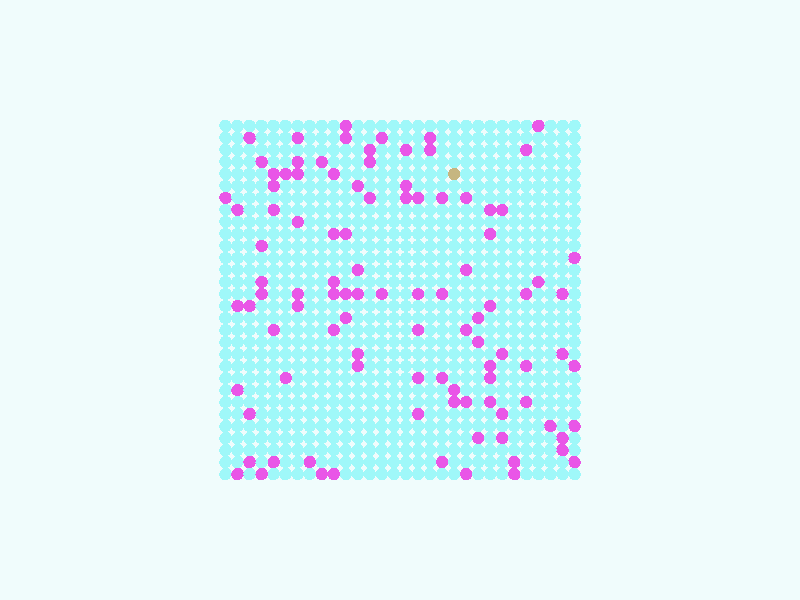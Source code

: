 global_settings {
  assumed_gamma 1
}
light_source {
  <-0.6, 1.6, 3.7>*10000
  rgb 1.3
}
camera {
  location <0,0,100>
  look_at <0,0,0>
}
background {
  color rgb < 0.87, 0.97, 0.97 >
}
sphere {
< -29.0, -29.0, 0 >, 1.0

pigment { color rgb < 0.34752620663115297, 0.9427448488706636, 0.9430107702963593 >
}}
sphere {
< -29.0, -27.0, 0 >, 1.0

pigment { color rgb < 0.8123297420850478, 0.09226012728402055, 0.7983525819489071 >
}}
sphere {
< -29.0, -25.0, 0 >, 1.0

pigment { color rgb < 0.34752620663115297, 0.9427448488706636, 0.9430107702963593 >
}}
sphere {
< -29.0, -23.0, 0 >, 1.0

pigment { color rgb < 0.34752620663115297, 0.9427448488706636, 0.9430107702963593 >
}}
sphere {
< -29.0, -21.0, 0 >, 1.0

pigment { color rgb < 0.8123297420850478, 0.09226012728402055, 0.7983525819489071 >
}}
sphere {
< -29.0, -19.0, 0 >, 1.0

pigment { color rgb < 0.34752620663115297, 0.9427448488706636, 0.9430107702963593 >
}}
sphere {
< -29.0, -17.0, 0 >, 1.0

pigment { color rgb < 0.34752620663115297, 0.9427448488706636, 0.9430107702963593 >
}}
sphere {
< -29.0, -15.0, 0 >, 1.0

pigment { color rgb < 0.34752620663115297, 0.9427448488706636, 0.9430107702963593 >
}}
sphere {
< -29.0, -13.0, 0 >, 1.0

pigment { color rgb < 0.34752620663115297, 0.9427448488706636, 0.9430107702963593 >
}}
sphere {
< -29.0, -11.0, 0 >, 1.0

pigment { color rgb < 0.8123297420850478, 0.09226012728402055, 0.7983525819489071 >
}}
sphere {
< -29.0, -9.0, 0 >, 1.0

pigment { color rgb < 0.34752620663115297, 0.9427448488706636, 0.9430107702963593 >
}}
sphere {
< -29.0, -7.0, 0 >, 1.0

pigment { color rgb < 0.34752620663115297, 0.9427448488706636, 0.9430107702963593 >
}}
sphere {
< -29.0, -5.0, 0 >, 1.0

pigment { color rgb < 0.34752620663115297, 0.9427448488706636, 0.9430107702963593 >
}}
sphere {
< -29.0, -3.0, 0 >, 1.0

pigment { color rgb < 0.34752620663115297, 0.9427448488706636, 0.9430107702963593 >
}}
sphere {
< -29.0, -1.0, 0 >, 1.0

pigment { color rgb < 0.34752620663115297, 0.9427448488706636, 0.9430107702963593 >
}}
sphere {
< -29.0, 1.0, 0 >, 1.0

pigment { color rgb < 0.34752620663115297, 0.9427448488706636, 0.9430107702963593 >
}}
sphere {
< -29.0, 3.0, 0 >, 1.0

pigment { color rgb < 0.34752620663115297, 0.9427448488706636, 0.9430107702963593 >
}}
sphere {
< -29.0, 5.0, 0 >, 1.0

pigment { color rgb < 0.34752620663115297, 0.9427448488706636, 0.9430107702963593 >
}}
sphere {
< -29.0, 7.0, 0 >, 1.0

pigment { color rgb < 0.8123297420850478, 0.09226012728402055, 0.7983525819489071 >
}}
sphere {
< -29.0, 9.0, 0 >, 1.0

pigment { color rgb < 0.34752620663115297, 0.9427448488706636, 0.9430107702963593 >
}}
sphere {
< -29.0, 11.0, 0 >, 1.0

pigment { color rgb < 0.34752620663115297, 0.9427448488706636, 0.9430107702963593 >
}}
sphere {
< -29.0, 13.0, 0 >, 1.0

pigment { color rgb < 0.34752620663115297, 0.9427448488706636, 0.9430107702963593 >
}}
sphere {
< -29.0, 15.0, 0 >, 1.0

pigment { color rgb < 0.34752620663115297, 0.9427448488706636, 0.9430107702963593 >
}}
sphere {
< -29.0, 17.0, 0 >, 1.0

pigment { color rgb < 0.34752620663115297, 0.9427448488706636, 0.9430107702963593 >
}}
sphere {
< -29.0, 19.0, 0 >, 1.0

pigment { color rgb < 0.34752620663115297, 0.9427448488706636, 0.9430107702963593 >
}}
sphere {
< -29.0, 21.0, 0 >, 1.0

pigment { color rgb < 0.34752620663115297, 0.9427448488706636, 0.9430107702963593 >
}}
sphere {
< -29.0, 23.0, 0 >, 1.0

pigment { color rgb < 0.34752620663115297, 0.9427448488706636, 0.9430107702963593 >
}}
sphere {
< -29.0, 25.0, 0 >, 1.0

pigment { color rgb < 0.34752620663115297, 0.9427448488706636, 0.9430107702963593 >
}}
sphere {
< -29.0, 27.0, 0 >, 1.0

pigment { color rgb < 0.34752620663115297, 0.9427448488706636, 0.9430107702963593 >
}}
sphere {
< -29.0, 29.0, 0 >, 1.0

pigment { color rgb < 0.34752620663115297, 0.9427448488706636, 0.9430107702963593 >
}}
sphere {
< -27.0, -29.0, 0 >, 1.0

pigment { color rgb < 0.34752620663115297, 0.9427448488706636, 0.9430107702963593 >
}}
sphere {
< -27.0, -27.0, 0 >, 1.0

pigment { color rgb < 0.34752620663115297, 0.9427448488706636, 0.9430107702963593 >
}}
sphere {
< -27.0, -25.0, 0 >, 1.0

pigment { color rgb < 0.8123297420850478, 0.09226012728402055, 0.7983525819489071 >
}}
sphere {
< -27.0, -23.0, 0 >, 1.0

pigment { color rgb < 0.8123297420850478, 0.09226012728402055, 0.7983525819489071 >
}}
sphere {
< -27.0, -21.0, 0 >, 1.0

pigment { color rgb < 0.34752620663115297, 0.9427448488706636, 0.9430107702963593 >
}}
sphere {
< -27.0, -19.0, 0 >, 1.0

pigment { color rgb < 0.34752620663115297, 0.9427448488706636, 0.9430107702963593 >
}}
sphere {
< -27.0, -17.0, 0 >, 1.0

pigment { color rgb < 0.34752620663115297, 0.9427448488706636, 0.9430107702963593 >
}}
sphere {
< -27.0, -15.0, 0 >, 1.0

pigment { color rgb < 0.34752620663115297, 0.9427448488706636, 0.9430107702963593 >
}}
sphere {
< -27.0, -13.0, 0 >, 1.0

pigment { color rgb < 0.34752620663115297, 0.9427448488706636, 0.9430107702963593 >
}}
sphere {
< -27.0, -11.0, 0 >, 1.0

pigment { color rgb < 0.34752620663115297, 0.9427448488706636, 0.9430107702963593 >
}}
sphere {
< -27.0, -9.0, 0 >, 1.0

pigment { color rgb < 0.8123297420850478, 0.09226012728402055, 0.7983525819489071 >
}}
sphere {
< -27.0, -7.0, 0 >, 1.0

pigment { color rgb < 0.34752620663115297, 0.9427448488706636, 0.9430107702963593 >
}}
sphere {
< -27.0, -5.0, 0 >, 1.0

pigment { color rgb < 0.34752620663115297, 0.9427448488706636, 0.9430107702963593 >
}}
sphere {
< -27.0, -3.0, 0 >, 1.0

pigment { color rgb < 0.34752620663115297, 0.9427448488706636, 0.9430107702963593 >
}}
sphere {
< -27.0, -1.0, 0 >, 1.0

pigment { color rgb < 0.34752620663115297, 0.9427448488706636, 0.9430107702963593 >
}}
sphere {
< -27.0, 1.0, 0 >, 1.0

pigment { color rgb < 0.8123297420850478, 0.09226012728402055, 0.7983525819489071 >
}}
sphere {
< -27.0, 3.0, 0 >, 1.0

pigment { color rgb < 0.34752620663115297, 0.9427448488706636, 0.9430107702963593 >
}}
sphere {
< -27.0, 5.0, 0 >, 1.0

pigment { color rgb < 0.34752620663115297, 0.9427448488706636, 0.9430107702963593 >
}}
sphere {
< -27.0, 7.0, 0 >, 1.0

pigment { color rgb < 0.34752620663115297, 0.9427448488706636, 0.9430107702963593 >
}}
sphere {
< -27.0, 9.0, 0 >, 1.0

pigment { color rgb < 0.34752620663115297, 0.9427448488706636, 0.9430107702963593 >
}}
sphere {
< -27.0, 11.0, 0 >, 1.0

pigment { color rgb < 0.34752620663115297, 0.9427448488706636, 0.9430107702963593 >
}}
sphere {
< -27.0, 13.0, 0 >, 1.0

pigment { color rgb < 0.34752620663115297, 0.9427448488706636, 0.9430107702963593 >
}}
sphere {
< -27.0, 15.0, 0 >, 1.0

pigment { color rgb < 0.34752620663115297, 0.9427448488706636, 0.9430107702963593 >
}}
sphere {
< -27.0, 17.0, 0 >, 1.0

pigment { color rgb < 0.34752620663115297, 0.9427448488706636, 0.9430107702963593 >
}}
sphere {
< -27.0, 19.0, 0 >, 1.0

pigment { color rgb < 0.34752620663115297, 0.9427448488706636, 0.9430107702963593 >
}}
sphere {
< -27.0, 21.0, 0 >, 1.0

pigment { color rgb < 0.34752620663115297, 0.9427448488706636, 0.9430107702963593 >
}}
sphere {
< -27.0, 23.0, 0 >, 1.0

pigment { color rgb < 0.34752620663115297, 0.9427448488706636, 0.9430107702963593 >
}}
sphere {
< -27.0, 25.0, 0 >, 1.0

pigment { color rgb < 0.34752620663115297, 0.9427448488706636, 0.9430107702963593 >
}}
sphere {
< -27.0, 27.0, 0 >, 1.0

pigment { color rgb < 0.34752620663115297, 0.9427448488706636, 0.9430107702963593 >
}}
sphere {
< -27.0, 29.0, 0 >, 1.0

pigment { color rgb < 0.34752620663115297, 0.9427448488706636, 0.9430107702963593 >
}}
sphere {
< -25.0, -29.0, 0 >, 1.0

pigment { color rgb < 0.34752620663115297, 0.9427448488706636, 0.9430107702963593 >
}}
sphere {
< -25.0, -27.0, 0 >, 1.0

pigment { color rgb < 0.34752620663115297, 0.9427448488706636, 0.9430107702963593 >
}}
sphere {
< -25.0, -25.0, 0 >, 1.0

pigment { color rgb < 0.34752620663115297, 0.9427448488706636, 0.9430107702963593 >
}}
sphere {
< -25.0, -23.0, 0 >, 1.0

pigment { color rgb < 0.34752620663115297, 0.9427448488706636, 0.9430107702963593 >
}}
sphere {
< -25.0, -21.0, 0 >, 1.0

pigment { color rgb < 0.8123297420850478, 0.09226012728402055, 0.7983525819489071 >
}}
sphere {
< -25.0, -19.0, 0 >, 1.0

pigment { color rgb < 0.34752620663115297, 0.9427448488706636, 0.9430107702963593 >
}}
sphere {
< -25.0, -17.0, 0 >, 1.0

pigment { color rgb < 0.34752620663115297, 0.9427448488706636, 0.9430107702963593 >
}}
sphere {
< -25.0, -15.0, 0 >, 1.0

pigment { color rgb < 0.34752620663115297, 0.9427448488706636, 0.9430107702963593 >
}}
sphere {
< -25.0, -13.0, 0 >, 1.0

pigment { color rgb < 0.34752620663115297, 0.9427448488706636, 0.9430107702963593 >
}}
sphere {
< -25.0, -11.0, 0 >, 1.0

pigment { color rgb < 0.34752620663115297, 0.9427448488706636, 0.9430107702963593 >
}}
sphere {
< -25.0, -9.0, 0 >, 1.0

pigment { color rgb < 0.34752620663115297, 0.9427448488706636, 0.9430107702963593 >
}}
sphere {
< -25.0, -7.0, 0 >, 1.0

pigment { color rgb < 0.34752620663115297, 0.9427448488706636, 0.9430107702963593 >
}}
sphere {
< -25.0, -5.0, 0 >, 1.0

pigment { color rgb < 0.34752620663115297, 0.9427448488706636, 0.9430107702963593 >
}}
sphere {
< -25.0, -3.0, 0 >, 1.0

pigment { color rgb < 0.34752620663115297, 0.9427448488706636, 0.9430107702963593 >
}}
sphere {
< -25.0, -1.0, 0 >, 1.0

pigment { color rgb < 0.34752620663115297, 0.9427448488706636, 0.9430107702963593 >
}}
sphere {
< -25.0, 1.0, 0 >, 1.0

pigment { color rgb < 0.34752620663115297, 0.9427448488706636, 0.9430107702963593 >
}}
sphere {
< -25.0, 3.0, 0 >, 1.0

pigment { color rgb < 0.34752620663115297, 0.9427448488706636, 0.9430107702963593 >
}}
sphere {
< -25.0, 5.0, 0 >, 1.0

pigment { color rgb < 0.34752620663115297, 0.9427448488706636, 0.9430107702963593 >
}}
sphere {
< -25.0, 7.0, 0 >, 1.0

pigment { color rgb < 0.34752620663115297, 0.9427448488706636, 0.9430107702963593 >
}}
sphere {
< -25.0, 9.0, 0 >, 1.0

pigment { color rgb < 0.34752620663115297, 0.9427448488706636, 0.9430107702963593 >
}}
sphere {
< -25.0, 11.0, 0 >, 1.0

pigment { color rgb < 0.34752620663115297, 0.9427448488706636, 0.9430107702963593 >
}}
sphere {
< -25.0, 13.0, 0 >, 1.0

pigment { color rgb < 0.34752620663115297, 0.9427448488706636, 0.9430107702963593 >
}}
sphere {
< -25.0, 15.0, 0 >, 1.0

pigment { color rgb < 0.34752620663115297, 0.9427448488706636, 0.9430107702963593 >
}}
sphere {
< -25.0, 17.0, 0 >, 1.0

pigment { color rgb < 0.34752620663115297, 0.9427448488706636, 0.9430107702963593 >
}}
sphere {
< -25.0, 19.0, 0 >, 1.0

pigment { color rgb < 0.34752620663115297, 0.9427448488706636, 0.9430107702963593 >
}}
sphere {
< -25.0, 21.0, 0 >, 1.0

pigment { color rgb < 0.34752620663115297, 0.9427448488706636, 0.9430107702963593 >
}}
sphere {
< -25.0, 23.0, 0 >, 1.0

pigment { color rgb < 0.34752620663115297, 0.9427448488706636, 0.9430107702963593 >
}}
sphere {
< -25.0, 25.0, 0 >, 1.0

pigment { color rgb < 0.34752620663115297, 0.9427448488706636, 0.9430107702963593 >
}}
sphere {
< -25.0, 27.0, 0 >, 1.0

pigment { color rgb < 0.34752620663115297, 0.9427448488706636, 0.9430107702963593 >
}}
sphere {
< -25.0, 29.0, 0 >, 1.0

pigment { color rgb < 0.34752620663115297, 0.9427448488706636, 0.9430107702963593 >
}}
sphere {
< -23.0, -29.0, 0 >, 1.0

pigment { color rgb < 0.34752620663115297, 0.9427448488706636, 0.9430107702963593 >
}}
sphere {
< -23.0, -27.0, 0 >, 1.0

pigment { color rgb < 0.34752620663115297, 0.9427448488706636, 0.9430107702963593 >
}}
sphere {
< -23.0, -25.0, 0 >, 1.0

pigment { color rgb < 0.34752620663115297, 0.9427448488706636, 0.9430107702963593 >
}}
sphere {
< -23.0, -23.0, 0 >, 1.0

pigment { color rgb < 0.34752620663115297, 0.9427448488706636, 0.9430107702963593 >
}}
sphere {
< -23.0, -21.0, 0 >, 1.0

pigment { color rgb < 0.34752620663115297, 0.9427448488706636, 0.9430107702963593 >
}}
sphere {
< -23.0, -19.0, 0 >, 1.0

pigment { color rgb < 0.34752620663115297, 0.9427448488706636, 0.9430107702963593 >
}}
sphere {
< -23.0, -17.0, 0 >, 1.0

pigment { color rgb < 0.34752620663115297, 0.9427448488706636, 0.9430107702963593 >
}}
sphere {
< -23.0, -15.0, 0 >, 1.0

pigment { color rgb < 0.34752620663115297, 0.9427448488706636, 0.9430107702963593 >
}}
sphere {
< -23.0, -13.0, 0 >, 1.0

pigment { color rgb < 0.34752620663115297, 0.9427448488706636, 0.9430107702963593 >
}}
sphere {
< -23.0, -11.0, 0 >, 1.0

pigment { color rgb < 0.34752620663115297, 0.9427448488706636, 0.9430107702963593 >
}}
sphere {
< -23.0, -9.0, 0 >, 1.0

pigment { color rgb < 0.34752620663115297, 0.9427448488706636, 0.9430107702963593 >
}}
sphere {
< -23.0, -7.0, 0 >, 1.0

pigment { color rgb < 0.34752620663115297, 0.9427448488706636, 0.9430107702963593 >
}}
sphere {
< -23.0, -5.0, 0 >, 1.0

pigment { color rgb < 0.34752620663115297, 0.9427448488706636, 0.9430107702963593 >
}}
sphere {
< -23.0, -3.0, 0 >, 1.0

pigment { color rgb < 0.34752620663115297, 0.9427448488706636, 0.9430107702963593 >
}}
sphere {
< -23.0, -1.0, 0 >, 1.0

pigment { color rgb < 0.34752620663115297, 0.9427448488706636, 0.9430107702963593 >
}}
sphere {
< -23.0, 1.0, 0 >, 1.0

pigment { color rgb < 0.34752620663115297, 0.9427448488706636, 0.9430107702963593 >
}}
sphere {
< -23.0, 3.0, 0 >, 1.0

pigment { color rgb < 0.8123297420850478, 0.09226012728402055, 0.7983525819489071 >
}}
sphere {
< -23.0, 5.0, 0 >, 1.0

pigment { color rgb < 0.34752620663115297, 0.9427448488706636, 0.9430107702963593 >
}}
sphere {
< -23.0, 7.0, 0 >, 1.0

pigment { color rgb < 0.34752620663115297, 0.9427448488706636, 0.9430107702963593 >
}}
sphere {
< -23.0, 9.0, 0 >, 1.0

pigment { color rgb < 0.34752620663115297, 0.9427448488706636, 0.9430107702963593 >
}}
sphere {
< -23.0, 11.0, 0 >, 1.0

pigment { color rgb < 0.34752620663115297, 0.9427448488706636, 0.9430107702963593 >
}}
sphere {
< -23.0, 13.0, 0 >, 1.0

pigment { color rgb < 0.34752620663115297, 0.9427448488706636, 0.9430107702963593 >
}}
sphere {
< -23.0, 15.0, 0 >, 1.0

pigment { color rgb < 0.34752620663115297, 0.9427448488706636, 0.9430107702963593 >
}}
sphere {
< -23.0, 17.0, 0 >, 1.0

pigment { color rgb < 0.34752620663115297, 0.9427448488706636, 0.9430107702963593 >
}}
sphere {
< -23.0, 19.0, 0 >, 1.0

pigment { color rgb < 0.34752620663115297, 0.9427448488706636, 0.9430107702963593 >
}}
sphere {
< -23.0, 21.0, 0 >, 1.0

pigment { color rgb < 0.34752620663115297, 0.9427448488706636, 0.9430107702963593 >
}}
sphere {
< -23.0, 23.0, 0 >, 1.0

pigment { color rgb < 0.34752620663115297, 0.9427448488706636, 0.9430107702963593 >
}}
sphere {
< -23.0, 25.0, 0 >, 1.0

pigment { color rgb < 0.34752620663115297, 0.9427448488706636, 0.9430107702963593 >
}}
sphere {
< -23.0, 27.0, 0 >, 1.0

pigment { color rgb < 0.34752620663115297, 0.9427448488706636, 0.9430107702963593 >
}}
sphere {
< -23.0, 29.0, 0 >, 1.0

pigment { color rgb < 0.8123297420850478, 0.09226012728402055, 0.7983525819489071 >
}}
sphere {
< -21.0, -29.0, 0 >, 1.0

pigment { color rgb < 0.34752620663115297, 0.9427448488706636, 0.9430107702963593 >
}}
sphere {
< -21.0, -27.0, 0 >, 1.0

pigment { color rgb < 0.34752620663115297, 0.9427448488706636, 0.9430107702963593 >
}}
sphere {
< -21.0, -25.0, 0 >, 1.0

pigment { color rgb < 0.34752620663115297, 0.9427448488706636, 0.9430107702963593 >
}}
sphere {
< -21.0, -23.0, 0 >, 1.0

pigment { color rgb < 0.34752620663115297, 0.9427448488706636, 0.9430107702963593 >
}}
sphere {
< -21.0, -21.0, 0 >, 1.0

pigment { color rgb < 0.34752620663115297, 0.9427448488706636, 0.9430107702963593 >
}}
sphere {
< -21.0, -19.0, 0 >, 1.0

pigment { color rgb < 0.34752620663115297, 0.9427448488706636, 0.9430107702963593 >
}}
sphere {
< -21.0, -17.0, 0 >, 1.0

pigment { color rgb < 0.8123297420850478, 0.09226012728402055, 0.7983525819489071 >
}}
sphere {
< -21.0, -15.0, 0 >, 1.0

pigment { color rgb < 0.34752620663115297, 0.9427448488706636, 0.9430107702963593 >
}}
sphere {
< -21.0, -13.0, 0 >, 1.0

pigment { color rgb < 0.34752620663115297, 0.9427448488706636, 0.9430107702963593 >
}}
sphere {
< -21.0, -11.0, 0 >, 1.0

pigment { color rgb < 0.8123297420850478, 0.09226012728402055, 0.7983525819489071 >
}}
sphere {
< -21.0, -9.0, 0 >, 1.0

pigment { color rgb < 0.34752620663115297, 0.9427448488706636, 0.9430107702963593 >
}}
sphere {
< -21.0, -7.0, 0 >, 1.0

pigment { color rgb < 0.34752620663115297, 0.9427448488706636, 0.9430107702963593 >
}}
sphere {
< -21.0, -5.0, 0 >, 1.0

pigment { color rgb < 0.34752620663115297, 0.9427448488706636, 0.9430107702963593 >
}}
sphere {
< -21.0, -3.0, 0 >, 1.0

pigment { color rgb < 0.34752620663115297, 0.9427448488706636, 0.9430107702963593 >
}}
sphere {
< -21.0, -1.0, 0 >, 1.0

pigment { color rgb < 0.34752620663115297, 0.9427448488706636, 0.9430107702963593 >
}}
sphere {
< -21.0, 1.0, 0 >, 1.0

pigment { color rgb < 0.8123297420850478, 0.09226012728402055, 0.7983525819489071 >
}}
sphere {
< -21.0, 3.0, 0 >, 1.0

pigment { color rgb < 0.34752620663115297, 0.9427448488706636, 0.9430107702963593 >
}}
sphere {
< -21.0, 5.0, 0 >, 1.0

pigment { color rgb < 0.34752620663115297, 0.9427448488706636, 0.9430107702963593 >
}}
sphere {
< -21.0, 7.0, 0 >, 1.0

pigment { color rgb < 0.34752620663115297, 0.9427448488706636, 0.9430107702963593 >
}}
sphere {
< -21.0, 9.0, 0 >, 1.0

pigment { color rgb < 0.34752620663115297, 0.9427448488706636, 0.9430107702963593 >
}}
sphere {
< -21.0, 11.0, 0 >, 1.0

pigment { color rgb < 0.34752620663115297, 0.9427448488706636, 0.9430107702963593 >
}}
sphere {
< -21.0, 13.0, 0 >, 1.0

pigment { color rgb < 0.34752620663115297, 0.9427448488706636, 0.9430107702963593 >
}}
sphere {
< -21.0, 15.0, 0 >, 1.0

pigment { color rgb < 0.34752620663115297, 0.9427448488706636, 0.9430107702963593 >
}}
sphere {
< -21.0, 17.0, 0 >, 1.0

pigment { color rgb < 0.34752620663115297, 0.9427448488706636, 0.9430107702963593 >
}}
sphere {
< -21.0, 19.0, 0 >, 1.0

pigment { color rgb < 0.34752620663115297, 0.9427448488706636, 0.9430107702963593 >
}}
sphere {
< -21.0, 21.0, 0 >, 1.0

pigment { color rgb < 0.34752620663115297, 0.9427448488706636, 0.9430107702963593 >
}}
sphere {
< -21.0, 23.0, 0 >, 1.0

pigment { color rgb < 0.34752620663115297, 0.9427448488706636, 0.9430107702963593 >
}}
sphere {
< -21.0, 25.0, 0 >, 1.0

pigment { color rgb < 0.8123297420850478, 0.09226012728402055, 0.7983525819489071 >
}}
sphere {
< -21.0, 27.0, 0 >, 1.0

pigment { color rgb < 0.34752620663115297, 0.9427448488706636, 0.9430107702963593 >
}}
sphere {
< -21.0, 29.0, 0 >, 1.0

pigment { color rgb < 0.34752620663115297, 0.9427448488706636, 0.9430107702963593 >
}}
sphere {
< -19.0, -29.0, 0 >, 1.0

pigment { color rgb < 0.8123297420850478, 0.09226012728402055, 0.7983525819489071 >
}}
sphere {
< -19.0, -27.0, 0 >, 1.0

pigment { color rgb < 0.8123297420850478, 0.09226012728402055, 0.7983525819489071 >
}}
sphere {
< -19.0, -25.0, 0 >, 1.0

pigment { color rgb < 0.34752620663115297, 0.9427448488706636, 0.9430107702963593 >
}}
sphere {
< -19.0, -23.0, 0 >, 1.0

pigment { color rgb < 0.34752620663115297, 0.9427448488706636, 0.9430107702963593 >
}}
sphere {
< -19.0, -21.0, 0 >, 1.0

pigment { color rgb < 0.34752620663115297, 0.9427448488706636, 0.9430107702963593 >
}}
sphere {
< -19.0, -19.0, 0 >, 1.0

pigment { color rgb < 0.34752620663115297, 0.9427448488706636, 0.9430107702963593 >
}}
sphere {
< -19.0, -17.0, 0 >, 1.0

pigment { color rgb < 0.34752620663115297, 0.9427448488706636, 0.9430107702963593 >
}}
sphere {
< -19.0, -15.0, 0 >, 1.0

pigment { color rgb < 0.34752620663115297, 0.9427448488706636, 0.9430107702963593 >
}}
sphere {
< -19.0, -13.0, 0 >, 1.0

pigment { color rgb < 0.34752620663115297, 0.9427448488706636, 0.9430107702963593 >
}}
sphere {
< -19.0, -11.0, 0 >, 1.0

pigment { color rgb < 0.34752620663115297, 0.9427448488706636, 0.9430107702963593 >
}}
sphere {
< -19.0, -9.0, 0 >, 1.0

pigment { color rgb < 0.34752620663115297, 0.9427448488706636, 0.9430107702963593 >
}}
sphere {
< -19.0, -7.0, 0 >, 1.0

pigment { color rgb < 0.34752620663115297, 0.9427448488706636, 0.9430107702963593 >
}}
sphere {
< -19.0, -5.0, 0 >, 1.0

pigment { color rgb < 0.34752620663115297, 0.9427448488706636, 0.9430107702963593 >
}}
sphere {
< -19.0, -3.0, 0 >, 1.0

pigment { color rgb < 0.34752620663115297, 0.9427448488706636, 0.9430107702963593 >
}}
sphere {
< -19.0, -1.0, 0 >, 1.0

pigment { color rgb < 0.34752620663115297, 0.9427448488706636, 0.9430107702963593 >
}}
sphere {
< -19.0, 1.0, 0 >, 1.0

pigment { color rgb < 0.34752620663115297, 0.9427448488706636, 0.9430107702963593 >
}}
sphere {
< -19.0, 3.0, 0 >, 1.0

pigment { color rgb < 0.34752620663115297, 0.9427448488706636, 0.9430107702963593 >
}}
sphere {
< -19.0, 5.0, 0 >, 1.0

pigment { color rgb < 0.34752620663115297, 0.9427448488706636, 0.9430107702963593 >
}}
sphere {
< -19.0, 7.0, 0 >, 1.0

pigment { color rgb < 0.34752620663115297, 0.9427448488706636, 0.9430107702963593 >
}}
sphere {
< -19.0, 9.0, 0 >, 1.0

pigment { color rgb < 0.34752620663115297, 0.9427448488706636, 0.9430107702963593 >
}}
sphere {
< -19.0, 11.0, 0 >, 1.0

pigment { color rgb < 0.34752620663115297, 0.9427448488706636, 0.9430107702963593 >
}}
sphere {
< -19.0, 13.0, 0 >, 1.0

pigment { color rgb < 0.34752620663115297, 0.9427448488706636, 0.9430107702963593 >
}}
sphere {
< -19.0, 15.0, 0 >, 1.0

pigment { color rgb < 0.34752620663115297, 0.9427448488706636, 0.9430107702963593 >
}}
sphere {
< -19.0, 17.0, 0 >, 1.0

pigment { color rgb < 0.34752620663115297, 0.9427448488706636, 0.9430107702963593 >
}}
sphere {
< -19.0, 19.0, 0 >, 1.0

pigment { color rgb < 0.34752620663115297, 0.9427448488706636, 0.9430107702963593 >
}}
sphere {
< -19.0, 21.0, 0 >, 1.0

pigment { color rgb < 0.34752620663115297, 0.9427448488706636, 0.9430107702963593 >
}}
sphere {
< -19.0, 23.0, 0 >, 1.0

pigment { color rgb < 0.34752620663115297, 0.9427448488706636, 0.9430107702963593 >
}}
sphere {
< -19.0, 25.0, 0 >, 1.0

pigment { color rgb < 0.34752620663115297, 0.9427448488706636, 0.9430107702963593 >
}}
sphere {
< -19.0, 27.0, 0 >, 1.0

pigment { color rgb < 0.34752620663115297, 0.9427448488706636, 0.9430107702963593 >
}}
sphere {
< -19.0, 29.0, 0 >, 1.0

pigment { color rgb < 0.34752620663115297, 0.9427448488706636, 0.9430107702963593 >
}}
sphere {
< -17.0, -29.0, 0 >, 1.0

pigment { color rgb < 0.34752620663115297, 0.9427448488706636, 0.9430107702963593 >
}}
sphere {
< -17.0, -27.0, 0 >, 1.0

pigment { color rgb < 0.34752620663115297, 0.9427448488706636, 0.9430107702963593 >
}}
sphere {
< -17.0, -25.0, 0 >, 1.0

pigment { color rgb < 0.34752620663115297, 0.9427448488706636, 0.9430107702963593 >
}}
sphere {
< -17.0, -23.0, 0 >, 1.0

pigment { color rgb < 0.8123297420850478, 0.09226012728402055, 0.7983525819489071 >
}}
sphere {
< -17.0, -21.0, 0 >, 1.0

pigment { color rgb < 0.34752620663115297, 0.9427448488706636, 0.9430107702963593 >
}}
sphere {
< -17.0, -19.0, 0 >, 1.0

pigment { color rgb < 0.8123297420850478, 0.09226012728402055, 0.7983525819489071 >
}}
sphere {
< -17.0, -17.0, 0 >, 1.0

pigment { color rgb < 0.34752620663115297, 0.9427448488706636, 0.9430107702963593 >
}}
sphere {
< -17.0, -15.0, 0 >, 1.0

pigment { color rgb < 0.34752620663115297, 0.9427448488706636, 0.9430107702963593 >
}}
sphere {
< -17.0, -13.0, 0 >, 1.0

pigment { color rgb < 0.34752620663115297, 0.9427448488706636, 0.9430107702963593 >
}}
sphere {
< -17.0, -11.0, 0 >, 1.0

pigment { color rgb < 0.34752620663115297, 0.9427448488706636, 0.9430107702963593 >
}}
sphere {
< -17.0, -9.0, 0 >, 1.0

pigment { color rgb < 0.8123297420850478, 0.09226012728402055, 0.7983525819489071 >
}}
sphere {
< -17.0, -7.0, 0 >, 1.0

pigment { color rgb < 0.34752620663115297, 0.9427448488706636, 0.9430107702963593 >
}}
sphere {
< -17.0, -5.0, 0 >, 1.0

pigment { color rgb < 0.34752620663115297, 0.9427448488706636, 0.9430107702963593 >
}}
sphere {
< -17.0, -3.0, 0 >, 1.0

pigment { color rgb < 0.34752620663115297, 0.9427448488706636, 0.9430107702963593 >
}}
sphere {
< -17.0, -1.0, 0 >, 1.0

pigment { color rgb < 0.34752620663115297, 0.9427448488706636, 0.9430107702963593 >
}}
sphere {
< -17.0, 1.0, 0 >, 1.0

pigment { color rgb < 0.34752620663115297, 0.9427448488706636, 0.9430107702963593 >
}}
sphere {
< -17.0, 3.0, 0 >, 1.0

pigment { color rgb < 0.34752620663115297, 0.9427448488706636, 0.9430107702963593 >
}}
sphere {
< -17.0, 5.0, 0 >, 1.0

pigment { color rgb < 0.34752620663115297, 0.9427448488706636, 0.9430107702963593 >
}}
sphere {
< -17.0, 7.0, 0 >, 1.0

pigment { color rgb < 0.34752620663115297, 0.9427448488706636, 0.9430107702963593 >
}}
sphere {
< -17.0, 9.0, 0 >, 1.0

pigment { color rgb < 0.34752620663115297, 0.9427448488706636, 0.9430107702963593 >
}}
sphere {
< -17.0, 11.0, 0 >, 1.0

pigment { color rgb < 0.34752620663115297, 0.9427448488706636, 0.9430107702963593 >
}}
sphere {
< -17.0, 13.0, 0 >, 1.0

pigment { color rgb < 0.34752620663115297, 0.9427448488706636, 0.9430107702963593 >
}}
sphere {
< -17.0, 15.0, 0 >, 1.0

pigment { color rgb < 0.8123297420850478, 0.09226012728402055, 0.7983525819489071 >
}}
sphere {
< -17.0, 17.0, 0 >, 1.0

pigment { color rgb < 0.34752620663115297, 0.9427448488706636, 0.9430107702963593 >
}}
sphere {
< -17.0, 19.0, 0 >, 1.0

pigment { color rgb < 0.34752620663115297, 0.9427448488706636, 0.9430107702963593 >
}}
sphere {
< -17.0, 21.0, 0 >, 1.0

pigment { color rgb < 0.34752620663115297, 0.9427448488706636, 0.9430107702963593 >
}}
sphere {
< -17.0, 23.0, 0 >, 1.0

pigment { color rgb < 0.34752620663115297, 0.9427448488706636, 0.9430107702963593 >
}}
sphere {
< -17.0, 25.0, 0 >, 1.0

pigment { color rgb < 0.34752620663115297, 0.9427448488706636, 0.9430107702963593 >
}}
sphere {
< -17.0, 27.0, 0 >, 1.0

pigment { color rgb < 0.34752620663115297, 0.9427448488706636, 0.9430107702963593 >
}}
sphere {
< -17.0, 29.0, 0 >, 1.0

pigment { color rgb < 0.34752620663115297, 0.9427448488706636, 0.9430107702963593 >
}}
sphere {
< -15.0, -29.0, 0 >, 1.0

pigment { color rgb < 0.34752620663115297, 0.9427448488706636, 0.9430107702963593 >
}}
sphere {
< -15.0, -27.0, 0 >, 1.0

pigment { color rgb < 0.34752620663115297, 0.9427448488706636, 0.9430107702963593 >
}}
sphere {
< -15.0, -25.0, 0 >, 1.0

pigment { color rgb < 0.34752620663115297, 0.9427448488706636, 0.9430107702963593 >
}}
sphere {
< -15.0, -23.0, 0 >, 1.0

pigment { color rgb < 0.34752620663115297, 0.9427448488706636, 0.9430107702963593 >
}}
sphere {
< -15.0, -21.0, 0 >, 1.0

pigment { color rgb < 0.34752620663115297, 0.9427448488706636, 0.9430107702963593 >
}}
sphere {
< -15.0, -19.0, 0 >, 1.0

pigment { color rgb < 0.34752620663115297, 0.9427448488706636, 0.9430107702963593 >
}}
sphere {
< -15.0, -17.0, 0 >, 1.0

pigment { color rgb < 0.8123297420850478, 0.09226012728402055, 0.7983525819489071 >
}}
sphere {
< -15.0, -15.0, 0 >, 1.0

pigment { color rgb < 0.34752620663115297, 0.9427448488706636, 0.9430107702963593 >
}}
sphere {
< -15.0, -13.0, 0 >, 1.0

pigment { color rgb < 0.8123297420850478, 0.09226012728402055, 0.7983525819489071 >
}}
sphere {
< -15.0, -11.0, 0 >, 1.0

pigment { color rgb < 0.8123297420850478, 0.09226012728402055, 0.7983525819489071 >
}}
sphere {
< -15.0, -9.0, 0 >, 1.0

pigment { color rgb < 0.34752620663115297, 0.9427448488706636, 0.9430107702963593 >
}}
sphere {
< -15.0, -7.0, 0 >, 1.0

pigment { color rgb < 0.34752620663115297, 0.9427448488706636, 0.9430107702963593 >
}}
sphere {
< -15.0, -5.0, 0 >, 1.0

pigment { color rgb < 0.34752620663115297, 0.9427448488706636, 0.9430107702963593 >
}}
sphere {
< -15.0, -3.0, 0 >, 1.0

pigment { color rgb < 0.34752620663115297, 0.9427448488706636, 0.9430107702963593 >
}}
sphere {
< -15.0, -1.0, 0 >, 1.0

pigment { color rgb < 0.8123297420850478, 0.09226012728402055, 0.7983525819489071 >
}}
sphere {
< -15.0, 1.0, 0 >, 1.0

pigment { color rgb < 0.34752620663115297, 0.9427448488706636, 0.9430107702963593 >
}}
sphere {
< -15.0, 3.0, 0 >, 1.0

pigment { color rgb < 0.34752620663115297, 0.9427448488706636, 0.9430107702963593 >
}}
sphere {
< -15.0, 5.0, 0 >, 1.0

pigment { color rgb < 0.34752620663115297, 0.9427448488706636, 0.9430107702963593 >
}}
sphere {
< -15.0, 7.0, 0 >, 1.0

pigment { color rgb < 0.34752620663115297, 0.9427448488706636, 0.9430107702963593 >
}}
sphere {
< -15.0, 9.0, 0 >, 1.0

pigment { color rgb < 0.34752620663115297, 0.9427448488706636, 0.9430107702963593 >
}}
sphere {
< -15.0, 11.0, 0 >, 1.0

pigment { color rgb < 0.8123297420850478, 0.09226012728402055, 0.7983525819489071 >
}}
sphere {
< -15.0, 13.0, 0 >, 1.0

pigment { color rgb < 0.34752620663115297, 0.9427448488706636, 0.9430107702963593 >
}}
sphere {
< -15.0, 15.0, 0 >, 1.0

pigment { color rgb < 0.8123297420850478, 0.09226012728402055, 0.7983525819489071 >
}}
sphere {
< -15.0, 17.0, 0 >, 1.0

pigment { color rgb < 0.34752620663115297, 0.9427448488706636, 0.9430107702963593 >
}}
sphere {
< -15.0, 19.0, 0 >, 1.0

pigment { color rgb < 0.34752620663115297, 0.9427448488706636, 0.9430107702963593 >
}}
sphere {
< -15.0, 21.0, 0 >, 1.0

pigment { color rgb < 0.34752620663115297, 0.9427448488706636, 0.9430107702963593 >
}}
sphere {
< -15.0, 23.0, 0 >, 1.0

pigment { color rgb < 0.34752620663115297, 0.9427448488706636, 0.9430107702963593 >
}}
sphere {
< -15.0, 25.0, 0 >, 1.0

pigment { color rgb < 0.34752620663115297, 0.9427448488706636, 0.9430107702963593 >
}}
sphere {
< -15.0, 27.0, 0 >, 1.0

pigment { color rgb < 0.34752620663115297, 0.9427448488706636, 0.9430107702963593 >
}}
sphere {
< -15.0, 29.0, 0 >, 1.0

pigment { color rgb < 0.34752620663115297, 0.9427448488706636, 0.9430107702963593 >
}}
sphere {
< -13.0, -29.0, 0 >, 1.0

pigment { color rgb < 0.34752620663115297, 0.9427448488706636, 0.9430107702963593 >
}}
sphere {
< -13.0, -27.0, 0 >, 1.0

pigment { color rgb < 0.34752620663115297, 0.9427448488706636, 0.9430107702963593 >
}}
sphere {
< -13.0, -25.0, 0 >, 1.0

pigment { color rgb < 0.34752620663115297, 0.9427448488706636, 0.9430107702963593 >
}}
sphere {
< -13.0, -23.0, 0 >, 1.0

pigment { color rgb < 0.8123297420850478, 0.09226012728402055, 0.7983525819489071 >
}}
sphere {
< -13.0, -21.0, 0 >, 1.0

pigment { color rgb < 0.34752620663115297, 0.9427448488706636, 0.9430107702963593 >
}}
sphere {
< -13.0, -19.0, 0 >, 1.0

pigment { color rgb < 0.34752620663115297, 0.9427448488706636, 0.9430107702963593 >
}}
sphere {
< -13.0, -17.0, 0 >, 1.0

pigment { color rgb < 0.34752620663115297, 0.9427448488706636, 0.9430107702963593 >
}}
sphere {
< -13.0, -15.0, 0 >, 1.0

pigment { color rgb < 0.34752620663115297, 0.9427448488706636, 0.9430107702963593 >
}}
sphere {
< -13.0, -13.0, 0 >, 1.0

pigment { color rgb < 0.34752620663115297, 0.9427448488706636, 0.9430107702963593 >
}}
sphere {
< -13.0, -11.0, 0 >, 1.0

pigment { color rgb < 0.34752620663115297, 0.9427448488706636, 0.9430107702963593 >
}}
sphere {
< -13.0, -9.0, 0 >, 1.0

pigment { color rgb < 0.34752620663115297, 0.9427448488706636, 0.9430107702963593 >
}}
sphere {
< -13.0, -7.0, 0 >, 1.0

pigment { color rgb < 0.8123297420850478, 0.09226012728402055, 0.7983525819489071 >
}}
sphere {
< -13.0, -5.0, 0 >, 1.0

pigment { color rgb < 0.34752620663115297, 0.9427448488706636, 0.9430107702963593 >
}}
sphere {
< -13.0, -3.0, 0 >, 1.0

pigment { color rgb < 0.8123297420850478, 0.09226012728402055, 0.7983525819489071 >
}}
sphere {
< -13.0, -1.0, 0 >, 1.0

pigment { color rgb < 0.34752620663115297, 0.9427448488706636, 0.9430107702963593 >
}}
sphere {
< -13.0, 1.0, 0 >, 1.0

pigment { color rgb < 0.34752620663115297, 0.9427448488706636, 0.9430107702963593 >
}}
sphere {
< -13.0, 3.0, 0 >, 1.0

pigment { color rgb < 0.34752620663115297, 0.9427448488706636, 0.9430107702963593 >
}}
sphere {
< -13.0, 5.0, 0 >, 1.0

pigment { color rgb < 0.34752620663115297, 0.9427448488706636, 0.9430107702963593 >
}}
sphere {
< -13.0, 7.0, 0 >, 1.0

pigment { color rgb < 0.34752620663115297, 0.9427448488706636, 0.9430107702963593 >
}}
sphere {
< -13.0, 9.0, 0 >, 1.0

pigment { color rgb < 0.34752620663115297, 0.9427448488706636, 0.9430107702963593 >
}}
sphere {
< -13.0, 11.0, 0 >, 1.0

pigment { color rgb < 0.34752620663115297, 0.9427448488706636, 0.9430107702963593 >
}}
sphere {
< -13.0, 13.0, 0 >, 1.0

pigment { color rgb < 0.34752620663115297, 0.9427448488706636, 0.9430107702963593 >
}}
sphere {
< -13.0, 15.0, 0 >, 1.0

pigment { color rgb < 0.34752620663115297, 0.9427448488706636, 0.9430107702963593 >
}}
sphere {
< -13.0, 17.0, 0 >, 1.0

pigment { color rgb < 0.34752620663115297, 0.9427448488706636, 0.9430107702963593 >
}}
sphere {
< -13.0, 19.0, 0 >, 1.0

pigment { color rgb < 0.34752620663115297, 0.9427448488706636, 0.9430107702963593 >
}}
sphere {
< -13.0, 21.0, 0 >, 1.0

pigment { color rgb < 0.34752620663115297, 0.9427448488706636, 0.9430107702963593 >
}}
sphere {
< -13.0, 23.0, 0 >, 1.0

pigment { color rgb < 0.34752620663115297, 0.9427448488706636, 0.9430107702963593 >
}}
sphere {
< -13.0, 25.0, 0 >, 1.0

pigment { color rgb < 0.34752620663115297, 0.9427448488706636, 0.9430107702963593 >
}}
sphere {
< -13.0, 27.0, 0 >, 1.0

pigment { color rgb < 0.34752620663115297, 0.9427448488706636, 0.9430107702963593 >
}}
sphere {
< -13.0, 29.0, 0 >, 1.0

pigment { color rgb < 0.34752620663115297, 0.9427448488706636, 0.9430107702963593 >
}}
sphere {
< -11.0, -29.0, 0 >, 1.0

pigment { color rgb < 0.8123297420850478, 0.09226012728402055, 0.7983525819489071 >
}}
sphere {
< -11.0, -27.0, 0 >, 1.0

pigment { color rgb < 0.34752620663115297, 0.9427448488706636, 0.9430107702963593 >
}}
sphere {
< -11.0, -25.0, 0 >, 1.0

pigment { color rgb < 0.34752620663115297, 0.9427448488706636, 0.9430107702963593 >
}}
sphere {
< -11.0, -23.0, 0 >, 1.0

pigment { color rgb < 0.34752620663115297, 0.9427448488706636, 0.9430107702963593 >
}}
sphere {
< -11.0, -21.0, 0 >, 1.0

pigment { color rgb < 0.34752620663115297, 0.9427448488706636, 0.9430107702963593 >
}}
sphere {
< -11.0, -19.0, 0 >, 1.0

pigment { color rgb < 0.34752620663115297, 0.9427448488706636, 0.9430107702963593 >
}}
sphere {
< -11.0, -17.0, 0 >, 1.0

pigment { color rgb < 0.8123297420850478, 0.09226012728402055, 0.7983525819489071 >
}}
sphere {
< -11.0, -15.0, 0 >, 1.0

pigment { color rgb < 0.34752620663115297, 0.9427448488706636, 0.9430107702963593 >
}}
sphere {
< -11.0, -13.0, 0 >, 1.0

pigment { color rgb < 0.34752620663115297, 0.9427448488706636, 0.9430107702963593 >
}}
sphere {
< -11.0, -11.0, 0 >, 1.0

pigment { color rgb < 0.34752620663115297, 0.9427448488706636, 0.9430107702963593 >
}}
sphere {
< -11.0, -9.0, 0 >, 1.0

pigment { color rgb < 0.34752620663115297, 0.9427448488706636, 0.9430107702963593 >
}}
sphere {
< -11.0, -7.0, 0 >, 1.0

pigment { color rgb < 0.34752620663115297, 0.9427448488706636, 0.9430107702963593 >
}}
sphere {
< -11.0, -5.0, 0 >, 1.0

pigment { color rgb < 0.8123297420850478, 0.09226012728402055, 0.7983525819489071 >
}}
sphere {
< -11.0, -3.0, 0 >, 1.0

pigment { color rgb < 0.34752620663115297, 0.9427448488706636, 0.9430107702963593 >
}}
sphere {
< -11.0, -1.0, 0 >, 1.0

pigment { color rgb < 0.34752620663115297, 0.9427448488706636, 0.9430107702963593 >
}}
sphere {
< -11.0, 1.0, 0 >, 1.0

pigment { color rgb < 0.34752620663115297, 0.9427448488706636, 0.9430107702963593 >
}}
sphere {
< -11.0, 3.0, 0 >, 1.0

pigment { color rgb < 0.34752620663115297, 0.9427448488706636, 0.9430107702963593 >
}}
sphere {
< -11.0, 5.0, 0 >, 1.0

pigment { color rgb < 0.8123297420850478, 0.09226012728402055, 0.7983525819489071 >
}}
sphere {
< -11.0, 7.0, 0 >, 1.0

pigment { color rgb < 0.34752620663115297, 0.9427448488706636, 0.9430107702963593 >
}}
sphere {
< -11.0, 9.0, 0 >, 1.0

pigment { color rgb < 0.34752620663115297, 0.9427448488706636, 0.9430107702963593 >
}}
sphere {
< -11.0, 11.0, 0 >, 1.0

pigment { color rgb < 0.34752620663115297, 0.9427448488706636, 0.9430107702963593 >
}}
sphere {
< -11.0, 13.0, 0 >, 1.0

pigment { color rgb < 0.34752620663115297, 0.9427448488706636, 0.9430107702963593 >
}}
sphere {
< -11.0, 15.0, 0 >, 1.0

pigment { color rgb < 0.34752620663115297, 0.9427448488706636, 0.9430107702963593 >
}}
sphere {
< -11.0, 17.0, 0 >, 1.0

pigment { color rgb < 0.8123297420850478, 0.09226012728402055, 0.7983525819489071 >
}}
sphere {
< -11.0, 19.0, 0 >, 1.0

pigment { color rgb < 0.34752620663115297, 0.9427448488706636, 0.9430107702963593 >
}}
sphere {
< -11.0, 21.0, 0 >, 1.0

pigment { color rgb < 0.34752620663115297, 0.9427448488706636, 0.9430107702963593 >
}}
sphere {
< -11.0, 23.0, 0 >, 1.0

pigment { color rgb < 0.34752620663115297, 0.9427448488706636, 0.9430107702963593 >
}}
sphere {
< -11.0, 25.0, 0 >, 1.0

pigment { color rgb < 0.34752620663115297, 0.9427448488706636, 0.9430107702963593 >
}}
sphere {
< -11.0, 27.0, 0 >, 1.0

pigment { color rgb < 0.34752620663115297, 0.9427448488706636, 0.9430107702963593 >
}}
sphere {
< -11.0, 29.0, 0 >, 1.0

pigment { color rgb < 0.34752620663115297, 0.9427448488706636, 0.9430107702963593 >
}}
sphere {
< -9.0, -29.0, 0 >, 1.0

pigment { color rgb < 0.34752620663115297, 0.9427448488706636, 0.9430107702963593 >
}}
sphere {
< -9.0, -27.0, 0 >, 1.0

pigment { color rgb < 0.34752620663115297, 0.9427448488706636, 0.9430107702963593 >
}}
sphere {
< -9.0, -25.0, 0 >, 1.0

pigment { color rgb < 0.34752620663115297, 0.9427448488706636, 0.9430107702963593 >
}}
sphere {
< -9.0, -23.0, 0 >, 1.0

pigment { color rgb < 0.34752620663115297, 0.9427448488706636, 0.9430107702963593 >
}}
sphere {
< -9.0, -21.0, 0 >, 1.0

pigment { color rgb < 0.34752620663115297, 0.9427448488706636, 0.9430107702963593 >
}}
sphere {
< -9.0, -19.0, 0 >, 1.0

pigment { color rgb < 0.34752620663115297, 0.9427448488706636, 0.9430107702963593 >
}}
sphere {
< -9.0, -17.0, 0 >, 1.0

pigment { color rgb < 0.8123297420850478, 0.09226012728402055, 0.7983525819489071 >
}}
sphere {
< -9.0, -15.0, 0 >, 1.0

pigment { color rgb < 0.8123297420850478, 0.09226012728402055, 0.7983525819489071 >
}}
sphere {
< -9.0, -13.0, 0 >, 1.0

pigment { color rgb < 0.34752620663115297, 0.9427448488706636, 0.9430107702963593 >
}}
sphere {
< -9.0, -11.0, 0 >, 1.0

pigment { color rgb < 0.34752620663115297, 0.9427448488706636, 0.9430107702963593 >
}}
sphere {
< -9.0, -9.0, 0 >, 1.0

pigment { color rgb < 0.34752620663115297, 0.9427448488706636, 0.9430107702963593 >
}}
sphere {
< -9.0, -7.0, 0 >, 1.0

pigment { color rgb < 0.34752620663115297, 0.9427448488706636, 0.9430107702963593 >
}}
sphere {
< -9.0, -5.0, 0 >, 1.0

pigment { color rgb < 0.34752620663115297, 0.9427448488706636, 0.9430107702963593 >
}}
sphere {
< -9.0, -3.0, 0 >, 1.0

pigment { color rgb < 0.34752620663115297, 0.9427448488706636, 0.9430107702963593 >
}}
sphere {
< -9.0, -1.0, 0 >, 1.0

pigment { color rgb < 0.34752620663115297, 0.9427448488706636, 0.9430107702963593 >
}}
sphere {
< -9.0, 1.0, 0 >, 1.0

pigment { color rgb < 0.34752620663115297, 0.9427448488706636, 0.9430107702963593 >
}}
sphere {
< -9.0, 3.0, 0 >, 1.0

pigment { color rgb < 0.34752620663115297, 0.9427448488706636, 0.9430107702963593 >
}}
sphere {
< -9.0, 5.0, 0 >, 1.0

pigment { color rgb < 0.34752620663115297, 0.9427448488706636, 0.9430107702963593 >
}}
sphere {
< -9.0, 7.0, 0 >, 1.0

pigment { color rgb < 0.34752620663115297, 0.9427448488706636, 0.9430107702963593 >
}}
sphere {
< -9.0, 9.0, 0 >, 1.0

pigment { color rgb < 0.34752620663115297, 0.9427448488706636, 0.9430107702963593 >
}}
sphere {
< -9.0, 11.0, 0 >, 1.0

pigment { color rgb < 0.34752620663115297, 0.9427448488706636, 0.9430107702963593 >
}}
sphere {
< -9.0, 13.0, 0 >, 1.0

pigment { color rgb < 0.34752620663115297, 0.9427448488706636, 0.9430107702963593 >
}}
sphere {
< -9.0, 15.0, 0 >, 1.0

pigment { color rgb < 0.34752620663115297, 0.9427448488706636, 0.9430107702963593 >
}}
sphere {
< -9.0, 17.0, 0 >, 1.0

pigment { color rgb < 0.34752620663115297, 0.9427448488706636, 0.9430107702963593 >
}}
sphere {
< -9.0, 19.0, 0 >, 1.0

pigment { color rgb < 0.34752620663115297, 0.9427448488706636, 0.9430107702963593 >
}}
sphere {
< -9.0, 21.0, 0 >, 1.0

pigment { color rgb < 0.5672497146125326, 0.4662676141357065, 0.2170254514999983 >
}}
sphere {
< -9.0, 23.0, 0 >, 1.0

pigment { color rgb < 0.34752620663115297, 0.9427448488706636, 0.9430107702963593 >
}}
sphere {
< -9.0, 25.0, 0 >, 1.0

pigment { color rgb < 0.34752620663115297, 0.9427448488706636, 0.9430107702963593 >
}}
sphere {
< -9.0, 27.0, 0 >, 1.0

pigment { color rgb < 0.34752620663115297, 0.9427448488706636, 0.9430107702963593 >
}}
sphere {
< -9.0, 29.0, 0 >, 1.0

pigment { color rgb < 0.34752620663115297, 0.9427448488706636, 0.9430107702963593 >
}}
sphere {
< -7.0, -29.0, 0 >, 1.0

pigment { color rgb < 0.34752620663115297, 0.9427448488706636, 0.9430107702963593 >
}}
sphere {
< -7.0, -27.0, 0 >, 1.0

pigment { color rgb < 0.8123297420850478, 0.09226012728402055, 0.7983525819489071 >
}}
sphere {
< -7.0, -25.0, 0 >, 1.0

pigment { color rgb < 0.34752620663115297, 0.9427448488706636, 0.9430107702963593 >
}}
sphere {
< -7.0, -23.0, 0 >, 1.0

pigment { color rgb < 0.34752620663115297, 0.9427448488706636, 0.9430107702963593 >
}}
sphere {
< -7.0, -21.0, 0 >, 1.0

pigment { color rgb < 0.34752620663115297, 0.9427448488706636, 0.9430107702963593 >
}}
sphere {
< -7.0, -19.0, 0 >, 1.0

pigment { color rgb < 0.34752620663115297, 0.9427448488706636, 0.9430107702963593 >
}}
sphere {
< -7.0, -17.0, 0 >, 1.0

pigment { color rgb < 0.34752620663115297, 0.9427448488706636, 0.9430107702963593 >
}}
sphere {
< -7.0, -15.0, 0 >, 1.0

pigment { color rgb < 0.34752620663115297, 0.9427448488706636, 0.9430107702963593 >
}}
sphere {
< -7.0, -13.0, 0 >, 1.0

pigment { color rgb < 0.8123297420850478, 0.09226012728402055, 0.7983525819489071 >
}}
sphere {
< -7.0, -11.0, 0 >, 1.0

pigment { color rgb < 0.34752620663115297, 0.9427448488706636, 0.9430107702963593 >
}}
sphere {
< -7.0, -9.0, 0 >, 1.0

pigment { color rgb < 0.34752620663115297, 0.9427448488706636, 0.9430107702963593 >
}}
sphere {
< -7.0, -7.0, 0 >, 1.0

pigment { color rgb < 0.34752620663115297, 0.9427448488706636, 0.9430107702963593 >
}}
sphere {
< -7.0, -5.0, 0 >, 1.0

pigment { color rgb < 0.34752620663115297, 0.9427448488706636, 0.9430107702963593 >
}}
sphere {
< -7.0, -3.0, 0 >, 1.0

pigment { color rgb < 0.34752620663115297, 0.9427448488706636, 0.9430107702963593 >
}}
sphere {
< -7.0, -1.0, 0 >, 1.0

pigment { color rgb < 0.34752620663115297, 0.9427448488706636, 0.9430107702963593 >
}}
sphere {
< -7.0, 1.0, 0 >, 1.0

pigment { color rgb < 0.8123297420850478, 0.09226012728402055, 0.7983525819489071 >
}}
sphere {
< -7.0, 3.0, 0 >, 1.0

pigment { color rgb < 0.34752620663115297, 0.9427448488706636, 0.9430107702963593 >
}}
sphere {
< -7.0, 5.0, 0 >, 1.0

pigment { color rgb < 0.34752620663115297, 0.9427448488706636, 0.9430107702963593 >
}}
sphere {
< -7.0, 7.0, 0 >, 1.0

pigment { color rgb < 0.34752620663115297, 0.9427448488706636, 0.9430107702963593 >
}}
sphere {
< -7.0, 9.0, 0 >, 1.0

pigment { color rgb < 0.34752620663115297, 0.9427448488706636, 0.9430107702963593 >
}}
sphere {
< -7.0, 11.0, 0 >, 1.0

pigment { color rgb < 0.34752620663115297, 0.9427448488706636, 0.9430107702963593 >
}}
sphere {
< -7.0, 13.0, 0 >, 1.0

pigment { color rgb < 0.34752620663115297, 0.9427448488706636, 0.9430107702963593 >
}}
sphere {
< -7.0, 15.0, 0 >, 1.0

pigment { color rgb < 0.34752620663115297, 0.9427448488706636, 0.9430107702963593 >
}}
sphere {
< -7.0, 17.0, 0 >, 1.0

pigment { color rgb < 0.8123297420850478, 0.09226012728402055, 0.7983525819489071 >
}}
sphere {
< -7.0, 19.0, 0 >, 1.0

pigment { color rgb < 0.34752620663115297, 0.9427448488706636, 0.9430107702963593 >
}}
sphere {
< -7.0, 21.0, 0 >, 1.0

pigment { color rgb < 0.34752620663115297, 0.9427448488706636, 0.9430107702963593 >
}}
sphere {
< -7.0, 23.0, 0 >, 1.0

pigment { color rgb < 0.34752620663115297, 0.9427448488706636, 0.9430107702963593 >
}}
sphere {
< -7.0, 25.0, 0 >, 1.0

pigment { color rgb < 0.34752620663115297, 0.9427448488706636, 0.9430107702963593 >
}}
sphere {
< -7.0, 27.0, 0 >, 1.0

pigment { color rgb < 0.34752620663115297, 0.9427448488706636, 0.9430107702963593 >
}}
sphere {
< -7.0, 29.0, 0 >, 1.0

pigment { color rgb < 0.34752620663115297, 0.9427448488706636, 0.9430107702963593 >
}}
sphere {
< -5.0, -29.0, 0 >, 1.0

pigment { color rgb < 0.34752620663115297, 0.9427448488706636, 0.9430107702963593 >
}}
sphere {
< -5.0, -27.0, 0 >, 1.0

pigment { color rgb < 0.34752620663115297, 0.9427448488706636, 0.9430107702963593 >
}}
sphere {
< -5.0, -25.0, 0 >, 1.0

pigment { color rgb < 0.34752620663115297, 0.9427448488706636, 0.9430107702963593 >
}}
sphere {
< -5.0, -23.0, 0 >, 1.0

pigment { color rgb < 0.34752620663115297, 0.9427448488706636, 0.9430107702963593 >
}}
sphere {
< -5.0, -21.0, 0 >, 1.0

pigment { color rgb < 0.34752620663115297, 0.9427448488706636, 0.9430107702963593 >
}}
sphere {
< -5.0, -19.0, 0 >, 1.0

pigment { color rgb < 0.34752620663115297, 0.9427448488706636, 0.9430107702963593 >
}}
sphere {
< -5.0, -17.0, 0 >, 1.0

pigment { color rgb < 0.34752620663115297, 0.9427448488706636, 0.9430107702963593 >
}}
sphere {
< -5.0, -15.0, 0 >, 1.0

pigment { color rgb < 0.34752620663115297, 0.9427448488706636, 0.9430107702963593 >
}}
sphere {
< -5.0, -13.0, 0 >, 1.0

pigment { color rgb < 0.34752620663115297, 0.9427448488706636, 0.9430107702963593 >
}}
sphere {
< -5.0, -11.0, 0 >, 1.0

pigment { color rgb < 0.34752620663115297, 0.9427448488706636, 0.9430107702963593 >
}}
sphere {
< -5.0, -9.0, 0 >, 1.0

pigment { color rgb < 0.34752620663115297, 0.9427448488706636, 0.9430107702963593 >
}}
sphere {
< -5.0, -7.0, 0 >, 1.0

pigment { color rgb < 0.34752620663115297, 0.9427448488706636, 0.9430107702963593 >
}}
sphere {
< -5.0, -5.0, 0 >, 1.0

pigment { color rgb < 0.34752620663115297, 0.9427448488706636, 0.9430107702963593 >
}}
sphere {
< -5.0, -3.0, 0 >, 1.0

pigment { color rgb < 0.34752620663115297, 0.9427448488706636, 0.9430107702963593 >
}}
sphere {
< -5.0, -1.0, 0 >, 1.0

pigment { color rgb < 0.34752620663115297, 0.9427448488706636, 0.9430107702963593 >
}}
sphere {
< -5.0, 1.0, 0 >, 1.0

pigment { color rgb < 0.34752620663115297, 0.9427448488706636, 0.9430107702963593 >
}}
sphere {
< -5.0, 3.0, 0 >, 1.0

pigment { color rgb < 0.34752620663115297, 0.9427448488706636, 0.9430107702963593 >
}}
sphere {
< -5.0, 5.0, 0 >, 1.0

pigment { color rgb < 0.34752620663115297, 0.9427448488706636, 0.9430107702963593 >
}}
sphere {
< -5.0, 7.0, 0 >, 1.0

pigment { color rgb < 0.34752620663115297, 0.9427448488706636, 0.9430107702963593 >
}}
sphere {
< -5.0, 9.0, 0 >, 1.0

pigment { color rgb < 0.34752620663115297, 0.9427448488706636, 0.9430107702963593 >
}}
sphere {
< -5.0, 11.0, 0 >, 1.0

pigment { color rgb < 0.34752620663115297, 0.9427448488706636, 0.9430107702963593 >
}}
sphere {
< -5.0, 13.0, 0 >, 1.0

pigment { color rgb < 0.34752620663115297, 0.9427448488706636, 0.9430107702963593 >
}}
sphere {
< -5.0, 15.0, 0 >, 1.0

pigment { color rgb < 0.34752620663115297, 0.9427448488706636, 0.9430107702963593 >
}}
sphere {
< -5.0, 17.0, 0 >, 1.0

pigment { color rgb < 0.34752620663115297, 0.9427448488706636, 0.9430107702963593 >
}}
sphere {
< -5.0, 19.0, 0 >, 1.0

pigment { color rgb < 0.34752620663115297, 0.9427448488706636, 0.9430107702963593 >
}}
sphere {
< -5.0, 21.0, 0 >, 1.0

pigment { color rgb < 0.34752620663115297, 0.9427448488706636, 0.9430107702963593 >
}}
sphere {
< -5.0, 23.0, 0 >, 1.0

pigment { color rgb < 0.34752620663115297, 0.9427448488706636, 0.9430107702963593 >
}}
sphere {
< -5.0, 25.0, 0 >, 1.0

pigment { color rgb < 0.8123297420850478, 0.09226012728402055, 0.7983525819489071 >
}}
sphere {
< -5.0, 27.0, 0 >, 1.0

pigment { color rgb < 0.8123297420850478, 0.09226012728402055, 0.7983525819489071 >
}}
sphere {
< -5.0, 29.0, 0 >, 1.0

pigment { color rgb < 0.34752620663115297, 0.9427448488706636, 0.9430107702963593 >
}}
sphere {
< -3.0, -29.0, 0 >, 1.0

pigment { color rgb < 0.34752620663115297, 0.9427448488706636, 0.9430107702963593 >
}}
sphere {
< -3.0, -27.0, 0 >, 1.0

pigment { color rgb < 0.34752620663115297, 0.9427448488706636, 0.9430107702963593 >
}}
sphere {
< -3.0, -25.0, 0 >, 1.0

pigment { color rgb < 0.34752620663115297, 0.9427448488706636, 0.9430107702963593 >
}}
sphere {
< -3.0, -23.0, 0 >, 1.0

pigment { color rgb < 0.34752620663115297, 0.9427448488706636, 0.9430107702963593 >
}}
sphere {
< -3.0, -21.0, 0 >, 1.0

pigment { color rgb < 0.34752620663115297, 0.9427448488706636, 0.9430107702963593 >
}}
sphere {
< -3.0, -19.0, 0 >, 1.0

pigment { color rgb < 0.8123297420850478, 0.09226012728402055, 0.7983525819489071 >
}}
sphere {
< -3.0, -17.0, 0 >, 1.0

pigment { color rgb < 0.34752620663115297, 0.9427448488706636, 0.9430107702963593 >
}}
sphere {
< -3.0, -15.0, 0 >, 1.0

pigment { color rgb < 0.34752620663115297, 0.9427448488706636, 0.9430107702963593 >
}}
sphere {
< -3.0, -13.0, 0 >, 1.0

pigment { color rgb < 0.8123297420850478, 0.09226012728402055, 0.7983525819489071 >
}}
sphere {
< -3.0, -11.0, 0 >, 1.0

pigment { color rgb < 0.34752620663115297, 0.9427448488706636, 0.9430107702963593 >
}}
sphere {
< -3.0, -9.0, 0 >, 1.0

pigment { color rgb < 0.34752620663115297, 0.9427448488706636, 0.9430107702963593 >
}}
sphere {
< -3.0, -7.0, 0 >, 1.0

pigment { color rgb < 0.34752620663115297, 0.9427448488706636, 0.9430107702963593 >
}}
sphere {
< -3.0, -5.0, 0 >, 1.0

pigment { color rgb < 0.8123297420850478, 0.09226012728402055, 0.7983525819489071 >
}}
sphere {
< -3.0, -3.0, 0 >, 1.0

pigment { color rgb < 0.34752620663115297, 0.9427448488706636, 0.9430107702963593 >
}}
sphere {
< -3.0, -1.0, 0 >, 1.0

pigment { color rgb < 0.34752620663115297, 0.9427448488706636, 0.9430107702963593 >
}}
sphere {
< -3.0, 1.0, 0 >, 1.0

pigment { color rgb < 0.8123297420850478, 0.09226012728402055, 0.7983525819489071 >
}}
sphere {
< -3.0, 3.0, 0 >, 1.0

pigment { color rgb < 0.34752620663115297, 0.9427448488706636, 0.9430107702963593 >
}}
sphere {
< -3.0, 5.0, 0 >, 1.0

pigment { color rgb < 0.34752620663115297, 0.9427448488706636, 0.9430107702963593 >
}}
sphere {
< -3.0, 7.0, 0 >, 1.0

pigment { color rgb < 0.34752620663115297, 0.9427448488706636, 0.9430107702963593 >
}}
sphere {
< -3.0, 9.0, 0 >, 1.0

pigment { color rgb < 0.34752620663115297, 0.9427448488706636, 0.9430107702963593 >
}}
sphere {
< -3.0, 11.0, 0 >, 1.0

pigment { color rgb < 0.34752620663115297, 0.9427448488706636, 0.9430107702963593 >
}}
sphere {
< -3.0, 13.0, 0 >, 1.0

pigment { color rgb < 0.34752620663115297, 0.9427448488706636, 0.9430107702963593 >
}}
sphere {
< -3.0, 15.0, 0 >, 1.0

pigment { color rgb < 0.34752620663115297, 0.9427448488706636, 0.9430107702963593 >
}}
sphere {
< -3.0, 17.0, 0 >, 1.0

pigment { color rgb < 0.8123297420850478, 0.09226012728402055, 0.7983525819489071 >
}}
sphere {
< -3.0, 19.0, 0 >, 1.0

pigment { color rgb < 0.34752620663115297, 0.9427448488706636, 0.9430107702963593 >
}}
sphere {
< -3.0, 21.0, 0 >, 1.0

pigment { color rgb < 0.34752620663115297, 0.9427448488706636, 0.9430107702963593 >
}}
sphere {
< -3.0, 23.0, 0 >, 1.0

pigment { color rgb < 0.34752620663115297, 0.9427448488706636, 0.9430107702963593 >
}}
sphere {
< -3.0, 25.0, 0 >, 1.0

pigment { color rgb < 0.34752620663115297, 0.9427448488706636, 0.9430107702963593 >
}}
sphere {
< -3.0, 27.0, 0 >, 1.0

pigment { color rgb < 0.34752620663115297, 0.9427448488706636, 0.9430107702963593 >
}}
sphere {
< -3.0, 29.0, 0 >, 1.0

pigment { color rgb < 0.34752620663115297, 0.9427448488706636, 0.9430107702963593 >
}}
sphere {
< -1.0, -29.0, 0 >, 1.0

pigment { color rgb < 0.34752620663115297, 0.9427448488706636, 0.9430107702963593 >
}}
sphere {
< -1.0, -27.0, 0 >, 1.0

pigment { color rgb < 0.34752620663115297, 0.9427448488706636, 0.9430107702963593 >
}}
sphere {
< -1.0, -25.0, 0 >, 1.0

pigment { color rgb < 0.34752620663115297, 0.9427448488706636, 0.9430107702963593 >
}}
sphere {
< -1.0, -23.0, 0 >, 1.0

pigment { color rgb < 0.34752620663115297, 0.9427448488706636, 0.9430107702963593 >
}}
sphere {
< -1.0, -21.0, 0 >, 1.0

pigment { color rgb < 0.34752620663115297, 0.9427448488706636, 0.9430107702963593 >
}}
sphere {
< -1.0, -19.0, 0 >, 1.0

pigment { color rgb < 0.34752620663115297, 0.9427448488706636, 0.9430107702963593 >
}}
sphere {
< -1.0, -17.0, 0 >, 1.0

pigment { color rgb < 0.34752620663115297, 0.9427448488706636, 0.9430107702963593 >
}}
sphere {
< -1.0, -15.0, 0 >, 1.0

pigment { color rgb < 0.34752620663115297, 0.9427448488706636, 0.9430107702963593 >
}}
sphere {
< -1.0, -13.0, 0 >, 1.0

pigment { color rgb < 0.34752620663115297, 0.9427448488706636, 0.9430107702963593 >
}}
sphere {
< -1.0, -11.0, 0 >, 1.0

pigment { color rgb < 0.34752620663115297, 0.9427448488706636, 0.9430107702963593 >
}}
sphere {
< -1.0, -9.0, 0 >, 1.0

pigment { color rgb < 0.34752620663115297, 0.9427448488706636, 0.9430107702963593 >
}}
sphere {
< -1.0, -7.0, 0 >, 1.0

pigment { color rgb < 0.34752620663115297, 0.9427448488706636, 0.9430107702963593 >
}}
sphere {
< -1.0, -5.0, 0 >, 1.0

pigment { color rgb < 0.34752620663115297, 0.9427448488706636, 0.9430107702963593 >
}}
sphere {
< -1.0, -3.0, 0 >, 1.0

pigment { color rgb < 0.34752620663115297, 0.9427448488706636, 0.9430107702963593 >
}}
sphere {
< -1.0, -1.0, 0 >, 1.0

pigment { color rgb < 0.34752620663115297, 0.9427448488706636, 0.9430107702963593 >
}}
sphere {
< -1.0, 1.0, 0 >, 1.0

pigment { color rgb < 0.34752620663115297, 0.9427448488706636, 0.9430107702963593 >
}}
sphere {
< -1.0, 3.0, 0 >, 1.0

pigment { color rgb < 0.34752620663115297, 0.9427448488706636, 0.9430107702963593 >
}}
sphere {
< -1.0, 5.0, 0 >, 1.0

pigment { color rgb < 0.34752620663115297, 0.9427448488706636, 0.9430107702963593 >
}}
sphere {
< -1.0, 7.0, 0 >, 1.0

pigment { color rgb < 0.34752620663115297, 0.9427448488706636, 0.9430107702963593 >
}}
sphere {
< -1.0, 9.0, 0 >, 1.0

pigment { color rgb < 0.34752620663115297, 0.9427448488706636, 0.9430107702963593 >
}}
sphere {
< -1.0, 11.0, 0 >, 1.0

pigment { color rgb < 0.34752620663115297, 0.9427448488706636, 0.9430107702963593 >
}}
sphere {
< -1.0, 13.0, 0 >, 1.0

pigment { color rgb < 0.34752620663115297, 0.9427448488706636, 0.9430107702963593 >
}}
sphere {
< -1.0, 15.0, 0 >, 1.0

pigment { color rgb < 0.34752620663115297, 0.9427448488706636, 0.9430107702963593 >
}}
sphere {
< -1.0, 17.0, 0 >, 1.0

pigment { color rgb < 0.8123297420850478, 0.09226012728402055, 0.7983525819489071 >
}}
sphere {
< -1.0, 19.0, 0 >, 1.0

pigment { color rgb < 0.8123297420850478, 0.09226012728402055, 0.7983525819489071 >
}}
sphere {
< -1.0, 21.0, 0 >, 1.0

pigment { color rgb < 0.34752620663115297, 0.9427448488706636, 0.9430107702963593 >
}}
sphere {
< -1.0, 23.0, 0 >, 1.0

pigment { color rgb < 0.34752620663115297, 0.9427448488706636, 0.9430107702963593 >
}}
sphere {
< -1.0, 25.0, 0 >, 1.0

pigment { color rgb < 0.8123297420850478, 0.09226012728402055, 0.7983525819489071 >
}}
sphere {
< -1.0, 27.0, 0 >, 1.0

pigment { color rgb < 0.34752620663115297, 0.9427448488706636, 0.9430107702963593 >
}}
sphere {
< -1.0, 29.0, 0 >, 1.0

pigment { color rgb < 0.34752620663115297, 0.9427448488706636, 0.9430107702963593 >
}}
sphere {
< 1.0, -29.0, 0 >, 1.0

pigment { color rgb < 0.34752620663115297, 0.9427448488706636, 0.9430107702963593 >
}}
sphere {
< 1.0, -27.0, 0 >, 1.0

pigment { color rgb < 0.34752620663115297, 0.9427448488706636, 0.9430107702963593 >
}}
sphere {
< 1.0, -25.0, 0 >, 1.0

pigment { color rgb < 0.34752620663115297, 0.9427448488706636, 0.9430107702963593 >
}}
sphere {
< 1.0, -23.0, 0 >, 1.0

pigment { color rgb < 0.34752620663115297, 0.9427448488706636, 0.9430107702963593 >
}}
sphere {
< 1.0, -21.0, 0 >, 1.0

pigment { color rgb < 0.34752620663115297, 0.9427448488706636, 0.9430107702963593 >
}}
sphere {
< 1.0, -19.0, 0 >, 1.0

pigment { color rgb < 0.34752620663115297, 0.9427448488706636, 0.9430107702963593 >
}}
sphere {
< 1.0, -17.0, 0 >, 1.0

pigment { color rgb < 0.34752620663115297, 0.9427448488706636, 0.9430107702963593 >
}}
sphere {
< 1.0, -15.0, 0 >, 1.0

pigment { color rgb < 0.34752620663115297, 0.9427448488706636, 0.9430107702963593 >
}}
sphere {
< 1.0, -13.0, 0 >, 1.0

pigment { color rgb < 0.34752620663115297, 0.9427448488706636, 0.9430107702963593 >
}}
sphere {
< 1.0, -11.0, 0 >, 1.0

pigment { color rgb < 0.34752620663115297, 0.9427448488706636, 0.9430107702963593 >
}}
sphere {
< 1.0, -9.0, 0 >, 1.0

pigment { color rgb < 0.34752620663115297, 0.9427448488706636, 0.9430107702963593 >
}}
sphere {
< 1.0, -7.0, 0 >, 1.0

pigment { color rgb < 0.34752620663115297, 0.9427448488706636, 0.9430107702963593 >
}}
sphere {
< 1.0, -5.0, 0 >, 1.0

pigment { color rgb < 0.34752620663115297, 0.9427448488706636, 0.9430107702963593 >
}}
sphere {
< 1.0, -3.0, 0 >, 1.0

pigment { color rgb < 0.34752620663115297, 0.9427448488706636, 0.9430107702963593 >
}}
sphere {
< 1.0, -1.0, 0 >, 1.0

pigment { color rgb < 0.34752620663115297, 0.9427448488706636, 0.9430107702963593 >
}}
sphere {
< 1.0, 1.0, 0 >, 1.0

pigment { color rgb < 0.34752620663115297, 0.9427448488706636, 0.9430107702963593 >
}}
sphere {
< 1.0, 3.0, 0 >, 1.0

pigment { color rgb < 0.34752620663115297, 0.9427448488706636, 0.9430107702963593 >
}}
sphere {
< 1.0, 5.0, 0 >, 1.0

pigment { color rgb < 0.34752620663115297, 0.9427448488706636, 0.9430107702963593 >
}}
sphere {
< 1.0, 7.0, 0 >, 1.0

pigment { color rgb < 0.34752620663115297, 0.9427448488706636, 0.9430107702963593 >
}}
sphere {
< 1.0, 9.0, 0 >, 1.0

pigment { color rgb < 0.34752620663115297, 0.9427448488706636, 0.9430107702963593 >
}}
sphere {
< 1.0, 11.0, 0 >, 1.0

pigment { color rgb < 0.34752620663115297, 0.9427448488706636, 0.9430107702963593 >
}}
sphere {
< 1.0, 13.0, 0 >, 1.0

pigment { color rgb < 0.34752620663115297, 0.9427448488706636, 0.9430107702963593 >
}}
sphere {
< 1.0, 15.0, 0 >, 1.0

pigment { color rgb < 0.34752620663115297, 0.9427448488706636, 0.9430107702963593 >
}}
sphere {
< 1.0, 17.0, 0 >, 1.0

pigment { color rgb < 0.34752620663115297, 0.9427448488706636, 0.9430107702963593 >
}}
sphere {
< 1.0, 19.0, 0 >, 1.0

pigment { color rgb < 0.34752620663115297, 0.9427448488706636, 0.9430107702963593 >
}}
sphere {
< 1.0, 21.0, 0 >, 1.0

pigment { color rgb < 0.34752620663115297, 0.9427448488706636, 0.9430107702963593 >
}}
sphere {
< 1.0, 23.0, 0 >, 1.0

pigment { color rgb < 0.34752620663115297, 0.9427448488706636, 0.9430107702963593 >
}}
sphere {
< 1.0, 25.0, 0 >, 1.0

pigment { color rgb < 0.34752620663115297, 0.9427448488706636, 0.9430107702963593 >
}}
sphere {
< 1.0, 27.0, 0 >, 1.0

pigment { color rgb < 0.34752620663115297, 0.9427448488706636, 0.9430107702963593 >
}}
sphere {
< 1.0, 29.0, 0 >, 1.0

pigment { color rgb < 0.34752620663115297, 0.9427448488706636, 0.9430107702963593 >
}}
sphere {
< 3.0, -29.0, 0 >, 1.0

pigment { color rgb < 0.34752620663115297, 0.9427448488706636, 0.9430107702963593 >
}}
sphere {
< 3.0, -27.0, 0 >, 1.0

pigment { color rgb < 0.34752620663115297, 0.9427448488706636, 0.9430107702963593 >
}}
sphere {
< 3.0, -25.0, 0 >, 1.0

pigment { color rgb < 0.34752620663115297, 0.9427448488706636, 0.9430107702963593 >
}}
sphere {
< 3.0, -23.0, 0 >, 1.0

pigment { color rgb < 0.34752620663115297, 0.9427448488706636, 0.9430107702963593 >
}}
sphere {
< 3.0, -21.0, 0 >, 1.0

pigment { color rgb < 0.34752620663115297, 0.9427448488706636, 0.9430107702963593 >
}}
sphere {
< 3.0, -19.0, 0 >, 1.0

pigment { color rgb < 0.34752620663115297, 0.9427448488706636, 0.9430107702963593 >
}}
sphere {
< 3.0, -17.0, 0 >, 1.0

pigment { color rgb < 0.34752620663115297, 0.9427448488706636, 0.9430107702963593 >
}}
sphere {
< 3.0, -15.0, 0 >, 1.0

pigment { color rgb < 0.34752620663115297, 0.9427448488706636, 0.9430107702963593 >
}}
sphere {
< 3.0, -13.0, 0 >, 1.0

pigment { color rgb < 0.34752620663115297, 0.9427448488706636, 0.9430107702963593 >
}}
sphere {
< 3.0, -11.0, 0 >, 1.0

pigment { color rgb < 0.34752620663115297, 0.9427448488706636, 0.9430107702963593 >
}}
sphere {
< 3.0, -9.0, 0 >, 1.0

pigment { color rgb < 0.34752620663115297, 0.9427448488706636, 0.9430107702963593 >
}}
sphere {
< 3.0, -7.0, 0 >, 1.0

pigment { color rgb < 0.34752620663115297, 0.9427448488706636, 0.9430107702963593 >
}}
sphere {
< 3.0, -5.0, 0 >, 1.0

pigment { color rgb < 0.34752620663115297, 0.9427448488706636, 0.9430107702963593 >
}}
sphere {
< 3.0, -3.0, 0 >, 1.0

pigment { color rgb < 0.34752620663115297, 0.9427448488706636, 0.9430107702963593 >
}}
sphere {
< 3.0, -1.0, 0 >, 1.0

pigment { color rgb < 0.34752620663115297, 0.9427448488706636, 0.9430107702963593 >
}}
sphere {
< 3.0, 1.0, 0 >, 1.0

pigment { color rgb < 0.8123297420850478, 0.09226012728402055, 0.7983525819489071 >
}}
sphere {
< 3.0, 3.0, 0 >, 1.0

pigment { color rgb < 0.34752620663115297, 0.9427448488706636, 0.9430107702963593 >
}}
sphere {
< 3.0, 5.0, 0 >, 1.0

pigment { color rgb < 0.34752620663115297, 0.9427448488706636, 0.9430107702963593 >
}}
sphere {
< 3.0, 7.0, 0 >, 1.0

pigment { color rgb < 0.34752620663115297, 0.9427448488706636, 0.9430107702963593 >
}}
sphere {
< 3.0, 9.0, 0 >, 1.0

pigment { color rgb < 0.34752620663115297, 0.9427448488706636, 0.9430107702963593 >
}}
sphere {
< 3.0, 11.0, 0 >, 1.0

pigment { color rgb < 0.34752620663115297, 0.9427448488706636, 0.9430107702963593 >
}}
sphere {
< 3.0, 13.0, 0 >, 1.0

pigment { color rgb < 0.34752620663115297, 0.9427448488706636, 0.9430107702963593 >
}}
sphere {
< 3.0, 15.0, 0 >, 1.0

pigment { color rgb < 0.34752620663115297, 0.9427448488706636, 0.9430107702963593 >
}}
sphere {
< 3.0, 17.0, 0 >, 1.0

pigment { color rgb < 0.34752620663115297, 0.9427448488706636, 0.9430107702963593 >
}}
sphere {
< 3.0, 19.0, 0 >, 1.0

pigment { color rgb < 0.34752620663115297, 0.9427448488706636, 0.9430107702963593 >
}}
sphere {
< 3.0, 21.0, 0 >, 1.0

pigment { color rgb < 0.34752620663115297, 0.9427448488706636, 0.9430107702963593 >
}}
sphere {
< 3.0, 23.0, 0 >, 1.0

pigment { color rgb < 0.34752620663115297, 0.9427448488706636, 0.9430107702963593 >
}}
sphere {
< 3.0, 25.0, 0 >, 1.0

pigment { color rgb < 0.34752620663115297, 0.9427448488706636, 0.9430107702963593 >
}}
sphere {
< 3.0, 27.0, 0 >, 1.0

pigment { color rgb < 0.8123297420850478, 0.09226012728402055, 0.7983525819489071 >
}}
sphere {
< 3.0, 29.0, 0 >, 1.0

pigment { color rgb < 0.34752620663115297, 0.9427448488706636, 0.9430107702963593 >
}}
sphere {
< 5.0, -29.0, 0 >, 1.0

pigment { color rgb < 0.34752620663115297, 0.9427448488706636, 0.9430107702963593 >
}}
sphere {
< 5.0, -27.0, 0 >, 1.0

pigment { color rgb < 0.34752620663115297, 0.9427448488706636, 0.9430107702963593 >
}}
sphere {
< 5.0, -25.0, 0 >, 1.0

pigment { color rgb < 0.34752620663115297, 0.9427448488706636, 0.9430107702963593 >
}}
sphere {
< 5.0, -23.0, 0 >, 1.0

pigment { color rgb < 0.34752620663115297, 0.9427448488706636, 0.9430107702963593 >
}}
sphere {
< 5.0, -21.0, 0 >, 1.0

pigment { color rgb < 0.34752620663115297, 0.9427448488706636, 0.9430107702963593 >
}}
sphere {
< 5.0, -19.0, 0 >, 1.0

pigment { color rgb < 0.34752620663115297, 0.9427448488706636, 0.9430107702963593 >
}}
sphere {
< 5.0, -17.0, 0 >, 1.0

pigment { color rgb < 0.34752620663115297, 0.9427448488706636, 0.9430107702963593 >
}}
sphere {
< 5.0, -15.0, 0 >, 1.0

pigment { color rgb < 0.34752620663115297, 0.9427448488706636, 0.9430107702963593 >
}}
sphere {
< 5.0, -13.0, 0 >, 1.0

pigment { color rgb < 0.34752620663115297, 0.9427448488706636, 0.9430107702963593 >
}}
sphere {
< 5.0, -11.0, 0 >, 1.0

pigment { color rgb < 0.34752620663115297, 0.9427448488706636, 0.9430107702963593 >
}}
sphere {
< 5.0, -9.0, 0 >, 1.0

pigment { color rgb < 0.34752620663115297, 0.9427448488706636, 0.9430107702963593 >
}}
sphere {
< 5.0, -7.0, 0 >, 1.0

pigment { color rgb < 0.34752620663115297, 0.9427448488706636, 0.9430107702963593 >
}}
sphere {
< 5.0, -5.0, 0 >, 1.0

pigment { color rgb < 0.34752620663115297, 0.9427448488706636, 0.9430107702963593 >
}}
sphere {
< 5.0, -3.0, 0 >, 1.0

pigment { color rgb < 0.34752620663115297, 0.9427448488706636, 0.9430107702963593 >
}}
sphere {
< 5.0, -1.0, 0 >, 1.0

pigment { color rgb < 0.34752620663115297, 0.9427448488706636, 0.9430107702963593 >
}}
sphere {
< 5.0, 1.0, 0 >, 1.0

pigment { color rgb < 0.34752620663115297, 0.9427448488706636, 0.9430107702963593 >
}}
sphere {
< 5.0, 3.0, 0 >, 1.0

pigment { color rgb < 0.34752620663115297, 0.9427448488706636, 0.9430107702963593 >
}}
sphere {
< 5.0, 5.0, 0 >, 1.0

pigment { color rgb < 0.34752620663115297, 0.9427448488706636, 0.9430107702963593 >
}}
sphere {
< 5.0, 7.0, 0 >, 1.0

pigment { color rgb < 0.34752620663115297, 0.9427448488706636, 0.9430107702963593 >
}}
sphere {
< 5.0, 9.0, 0 >, 1.0

pigment { color rgb < 0.34752620663115297, 0.9427448488706636, 0.9430107702963593 >
}}
sphere {
< 5.0, 11.0, 0 >, 1.0

pigment { color rgb < 0.34752620663115297, 0.9427448488706636, 0.9430107702963593 >
}}
sphere {
< 5.0, 13.0, 0 >, 1.0

pigment { color rgb < 0.34752620663115297, 0.9427448488706636, 0.9430107702963593 >
}}
sphere {
< 5.0, 15.0, 0 >, 1.0

pigment { color rgb < 0.34752620663115297, 0.9427448488706636, 0.9430107702963593 >
}}
sphere {
< 5.0, 17.0, 0 >, 1.0

pigment { color rgb < 0.8123297420850478, 0.09226012728402055, 0.7983525819489071 >
}}
sphere {
< 5.0, 19.0, 0 >, 1.0

pigment { color rgb < 0.34752620663115297, 0.9427448488706636, 0.9430107702963593 >
}}
sphere {
< 5.0, 21.0, 0 >, 1.0

pigment { color rgb < 0.34752620663115297, 0.9427448488706636, 0.9430107702963593 >
}}
sphere {
< 5.0, 23.0, 0 >, 1.0

pigment { color rgb < 0.8123297420850478, 0.09226012728402055, 0.7983525819489071 >
}}
sphere {
< 5.0, 25.0, 0 >, 1.0

pigment { color rgb < 0.8123297420850478, 0.09226012728402055, 0.7983525819489071 >
}}
sphere {
< 5.0, 27.0, 0 >, 1.0

pigment { color rgb < 0.34752620663115297, 0.9427448488706636, 0.9430107702963593 >
}}
sphere {
< 5.0, 29.0, 0 >, 1.0

pigment { color rgb < 0.34752620663115297, 0.9427448488706636, 0.9430107702963593 >
}}
sphere {
< 7.0, -29.0, 0 >, 1.0

pigment { color rgb < 0.34752620663115297, 0.9427448488706636, 0.9430107702963593 >
}}
sphere {
< 7.0, -27.0, 0 >, 1.0

pigment { color rgb < 0.34752620663115297, 0.9427448488706636, 0.9430107702963593 >
}}
sphere {
< 7.0, -25.0, 0 >, 1.0

pigment { color rgb < 0.34752620663115297, 0.9427448488706636, 0.9430107702963593 >
}}
sphere {
< 7.0, -23.0, 0 >, 1.0

pigment { color rgb < 0.34752620663115297, 0.9427448488706636, 0.9430107702963593 >
}}
sphere {
< 7.0, -21.0, 0 >, 1.0

pigment { color rgb < 0.34752620663115297, 0.9427448488706636, 0.9430107702963593 >
}}
sphere {
< 7.0, -19.0, 0 >, 1.0

pigment { color rgb < 0.34752620663115297, 0.9427448488706636, 0.9430107702963593 >
}}
sphere {
< 7.0, -17.0, 0 >, 1.0

pigment { color rgb < 0.34752620663115297, 0.9427448488706636, 0.9430107702963593 >
}}
sphere {
< 7.0, -15.0, 0 >, 1.0

pigment { color rgb < 0.34752620663115297, 0.9427448488706636, 0.9430107702963593 >
}}
sphere {
< 7.0, -13.0, 0 >, 1.0

pigment { color rgb < 0.34752620663115297, 0.9427448488706636, 0.9430107702963593 >
}}
sphere {
< 7.0, -11.0, 0 >, 1.0

pigment { color rgb < 0.8123297420850478, 0.09226012728402055, 0.7983525819489071 >
}}
sphere {
< 7.0, -9.0, 0 >, 1.0

pigment { color rgb < 0.8123297420850478, 0.09226012728402055, 0.7983525819489071 >
}}
sphere {
< 7.0, -7.0, 0 >, 1.0

pigment { color rgb < 0.34752620663115297, 0.9427448488706636, 0.9430107702963593 >
}}
sphere {
< 7.0, -5.0, 0 >, 1.0

pigment { color rgb < 0.34752620663115297, 0.9427448488706636, 0.9430107702963593 >
}}
sphere {
< 7.0, -3.0, 0 >, 1.0

pigment { color rgb < 0.34752620663115297, 0.9427448488706636, 0.9430107702963593 >
}}
sphere {
< 7.0, -1.0, 0 >, 1.0

pigment { color rgb < 0.34752620663115297, 0.9427448488706636, 0.9430107702963593 >
}}
sphere {
< 7.0, 1.0, 0 >, 1.0

pigment { color rgb < 0.8123297420850478, 0.09226012728402055, 0.7983525819489071 >
}}
sphere {
< 7.0, 3.0, 0 >, 1.0

pigment { color rgb < 0.34752620663115297, 0.9427448488706636, 0.9430107702963593 >
}}
sphere {
< 7.0, 5.0, 0 >, 1.0

pigment { color rgb < 0.8123297420850478, 0.09226012728402055, 0.7983525819489071 >
}}
sphere {
< 7.0, 7.0, 0 >, 1.0

pigment { color rgb < 0.34752620663115297, 0.9427448488706636, 0.9430107702963593 >
}}
sphere {
< 7.0, 9.0, 0 >, 1.0

pigment { color rgb < 0.34752620663115297, 0.9427448488706636, 0.9430107702963593 >
}}
sphere {
< 7.0, 11.0, 0 >, 1.0

pigment { color rgb < 0.34752620663115297, 0.9427448488706636, 0.9430107702963593 >
}}
sphere {
< 7.0, 13.0, 0 >, 1.0

pigment { color rgb < 0.34752620663115297, 0.9427448488706636, 0.9430107702963593 >
}}
sphere {
< 7.0, 15.0, 0 >, 1.0

pigment { color rgb < 0.34752620663115297, 0.9427448488706636, 0.9430107702963593 >
}}
sphere {
< 7.0, 17.0, 0 >, 1.0

pigment { color rgb < 0.34752620663115297, 0.9427448488706636, 0.9430107702963593 >
}}
sphere {
< 7.0, 19.0, 0 >, 1.0

pigment { color rgb < 0.8123297420850478, 0.09226012728402055, 0.7983525819489071 >
}}
sphere {
< 7.0, 21.0, 0 >, 1.0

pigment { color rgb < 0.34752620663115297, 0.9427448488706636, 0.9430107702963593 >
}}
sphere {
< 7.0, 23.0, 0 >, 1.0

pigment { color rgb < 0.34752620663115297, 0.9427448488706636, 0.9430107702963593 >
}}
sphere {
< 7.0, 25.0, 0 >, 1.0

pigment { color rgb < 0.34752620663115297, 0.9427448488706636, 0.9430107702963593 >
}}
sphere {
< 7.0, 27.0, 0 >, 1.0

pigment { color rgb < 0.34752620663115297, 0.9427448488706636, 0.9430107702963593 >
}}
sphere {
< 7.0, 29.0, 0 >, 1.0

pigment { color rgb < 0.34752620663115297, 0.9427448488706636, 0.9430107702963593 >
}}
sphere {
< 9.0, -29.0, 0 >, 1.0

pigment { color rgb < 0.34752620663115297, 0.9427448488706636, 0.9430107702963593 >
}}
sphere {
< 9.0, -27.0, 0 >, 1.0

pigment { color rgb < 0.34752620663115297, 0.9427448488706636, 0.9430107702963593 >
}}
sphere {
< 9.0, -25.0, 0 >, 1.0

pigment { color rgb < 0.34752620663115297, 0.9427448488706636, 0.9430107702963593 >
}}
sphere {
< 9.0, -23.0, 0 >, 1.0

pigment { color rgb < 0.34752620663115297, 0.9427448488706636, 0.9430107702963593 >
}}
sphere {
< 9.0, -21.0, 0 >, 1.0

pigment { color rgb < 0.34752620663115297, 0.9427448488706636, 0.9430107702963593 >
}}
sphere {
< 9.0, -19.0, 0 >, 1.0

pigment { color rgb < 0.34752620663115297, 0.9427448488706636, 0.9430107702963593 >
}}
sphere {
< 9.0, -17.0, 0 >, 1.0

pigment { color rgb < 0.34752620663115297, 0.9427448488706636, 0.9430107702963593 >
}}
sphere {
< 9.0, -15.0, 0 >, 1.0

pigment { color rgb < 0.34752620663115297, 0.9427448488706636, 0.9430107702963593 >
}}
sphere {
< 9.0, -13.0, 0 >, 1.0

pigment { color rgb < 0.34752620663115297, 0.9427448488706636, 0.9430107702963593 >
}}
sphere {
< 9.0, -11.0, 0 >, 1.0

pigment { color rgb < 0.34752620663115297, 0.9427448488706636, 0.9430107702963593 >
}}
sphere {
< 9.0, -9.0, 0 >, 1.0

pigment { color rgb < 0.34752620663115297, 0.9427448488706636, 0.9430107702963593 >
}}
sphere {
< 9.0, -7.0, 0 >, 1.0

pigment { color rgb < 0.34752620663115297, 0.9427448488706636, 0.9430107702963593 >
}}
sphere {
< 9.0, -5.0, 0 >, 1.0

pigment { color rgb < 0.34752620663115297, 0.9427448488706636, 0.9430107702963593 >
}}
sphere {
< 9.0, -3.0, 0 >, 1.0

pigment { color rgb < 0.8123297420850478, 0.09226012728402055, 0.7983525819489071 >
}}
sphere {
< 9.0, -1.0, 0 >, 1.0

pigment { color rgb < 0.34752620663115297, 0.9427448488706636, 0.9430107702963593 >
}}
sphere {
< 9.0, 1.0, 0 >, 1.0

pigment { color rgb < 0.8123297420850478, 0.09226012728402055, 0.7983525819489071 >
}}
sphere {
< 9.0, 3.0, 0 >, 1.0

pigment { color rgb < 0.34752620663115297, 0.9427448488706636, 0.9430107702963593 >
}}
sphere {
< 9.0, 5.0, 0 >, 1.0

pigment { color rgb < 0.34752620663115297, 0.9427448488706636, 0.9430107702963593 >
}}
sphere {
< 9.0, 7.0, 0 >, 1.0

pigment { color rgb < 0.34752620663115297, 0.9427448488706636, 0.9430107702963593 >
}}
sphere {
< 9.0, 9.0, 0 >, 1.0

pigment { color rgb < 0.34752620663115297, 0.9427448488706636, 0.9430107702963593 >
}}
sphere {
< 9.0, 11.0, 0 >, 1.0

pigment { color rgb < 0.8123297420850478, 0.09226012728402055, 0.7983525819489071 >
}}
sphere {
< 9.0, 13.0, 0 >, 1.0

pigment { color rgb < 0.34752620663115297, 0.9427448488706636, 0.9430107702963593 >
}}
sphere {
< 9.0, 15.0, 0 >, 1.0

pigment { color rgb < 0.34752620663115297, 0.9427448488706636, 0.9430107702963593 >
}}
sphere {
< 9.0, 17.0, 0 >, 1.0

pigment { color rgb < 0.34752620663115297, 0.9427448488706636, 0.9430107702963593 >
}}
sphere {
< 9.0, 19.0, 0 >, 1.0

pigment { color rgb < 0.34752620663115297, 0.9427448488706636, 0.9430107702963593 >
}}
sphere {
< 9.0, 21.0, 0 >, 1.0

pigment { color rgb < 0.34752620663115297, 0.9427448488706636, 0.9430107702963593 >
}}
sphere {
< 9.0, 23.0, 0 >, 1.0

pigment { color rgb < 0.34752620663115297, 0.9427448488706636, 0.9430107702963593 >
}}
sphere {
< 9.0, 25.0, 0 >, 1.0

pigment { color rgb < 0.34752620663115297, 0.9427448488706636, 0.9430107702963593 >
}}
sphere {
< 9.0, 27.0, 0 >, 1.0

pigment { color rgb < 0.8123297420850478, 0.09226012728402055, 0.7983525819489071 >
}}
sphere {
< 9.0, 29.0, 0 >, 1.0

pigment { color rgb < 0.8123297420850478, 0.09226012728402055, 0.7983525819489071 >
}}
sphere {
< 11.0, -29.0, 0 >, 1.0

pigment { color rgb < 0.8123297420850478, 0.09226012728402055, 0.7983525819489071 >
}}
sphere {
< 11.0, -27.0, 0 >, 1.0

pigment { color rgb < 0.34752620663115297, 0.9427448488706636, 0.9430107702963593 >
}}
sphere {
< 11.0, -25.0, 0 >, 1.0

pigment { color rgb < 0.34752620663115297, 0.9427448488706636, 0.9430107702963593 >
}}
sphere {
< 11.0, -23.0, 0 >, 1.0

pigment { color rgb < 0.34752620663115297, 0.9427448488706636, 0.9430107702963593 >
}}
sphere {
< 11.0, -21.0, 0 >, 1.0

pigment { color rgb < 0.34752620663115297, 0.9427448488706636, 0.9430107702963593 >
}}
sphere {
< 11.0, -19.0, 0 >, 1.0

pigment { color rgb < 0.34752620663115297, 0.9427448488706636, 0.9430107702963593 >
}}
sphere {
< 11.0, -17.0, 0 >, 1.0

pigment { color rgb < 0.34752620663115297, 0.9427448488706636, 0.9430107702963593 >
}}
sphere {
< 11.0, -15.0, 0 >, 1.0

pigment { color rgb < 0.34752620663115297, 0.9427448488706636, 0.9430107702963593 >
}}
sphere {
< 11.0, -13.0, 0 >, 1.0

pigment { color rgb < 0.34752620663115297, 0.9427448488706636, 0.9430107702963593 >
}}
sphere {
< 11.0, -11.0, 0 >, 1.0

pigment { color rgb < 0.34752620663115297, 0.9427448488706636, 0.9430107702963593 >
}}
sphere {
< 11.0, -9.0, 0 >, 1.0

pigment { color rgb < 0.34752620663115297, 0.9427448488706636, 0.9430107702963593 >
}}
sphere {
< 11.0, -7.0, 0 >, 1.0

pigment { color rgb < 0.34752620663115297, 0.9427448488706636, 0.9430107702963593 >
}}
sphere {
< 11.0, -5.0, 0 >, 1.0

pigment { color rgb < 0.8123297420850478, 0.09226012728402055, 0.7983525819489071 >
}}
sphere {
< 11.0, -3.0, 0 >, 1.0

pigment { color rgb < 0.34752620663115297, 0.9427448488706636, 0.9430107702963593 >
}}
sphere {
< 11.0, -1.0, 0 >, 1.0

pigment { color rgb < 0.34752620663115297, 0.9427448488706636, 0.9430107702963593 >
}}
sphere {
< 11.0, 1.0, 0 >, 1.0

pigment { color rgb < 0.8123297420850478, 0.09226012728402055, 0.7983525819489071 >
}}
sphere {
< 11.0, 3.0, 0 >, 1.0

pigment { color rgb < 0.8123297420850478, 0.09226012728402055, 0.7983525819489071 >
}}
sphere {
< 11.0, 5.0, 0 >, 1.0

pigment { color rgb < 0.34752620663115297, 0.9427448488706636, 0.9430107702963593 >
}}
sphere {
< 11.0, 7.0, 0 >, 1.0

pigment { color rgb < 0.34752620663115297, 0.9427448488706636, 0.9430107702963593 >
}}
sphere {
< 11.0, 9.0, 0 >, 1.0

pigment { color rgb < 0.34752620663115297, 0.9427448488706636, 0.9430107702963593 >
}}
sphere {
< 11.0, 11.0, 0 >, 1.0

pigment { color rgb < 0.8123297420850478, 0.09226012728402055, 0.7983525819489071 >
}}
sphere {
< 11.0, 13.0, 0 >, 1.0

pigment { color rgb < 0.34752620663115297, 0.9427448488706636, 0.9430107702963593 >
}}
sphere {
< 11.0, 15.0, 0 >, 1.0

pigment { color rgb < 0.34752620663115297, 0.9427448488706636, 0.9430107702963593 >
}}
sphere {
< 11.0, 17.0, 0 >, 1.0

pigment { color rgb < 0.34752620663115297, 0.9427448488706636, 0.9430107702963593 >
}}
sphere {
< 11.0, 19.0, 0 >, 1.0

pigment { color rgb < 0.34752620663115297, 0.9427448488706636, 0.9430107702963593 >
}}
sphere {
< 11.0, 21.0, 0 >, 1.0

pigment { color rgb < 0.8123297420850478, 0.09226012728402055, 0.7983525819489071 >
}}
sphere {
< 11.0, 23.0, 0 >, 1.0

pigment { color rgb < 0.34752620663115297, 0.9427448488706636, 0.9430107702963593 >
}}
sphere {
< 11.0, 25.0, 0 >, 1.0

pigment { color rgb < 0.34752620663115297, 0.9427448488706636, 0.9430107702963593 >
}}
sphere {
< 11.0, 27.0, 0 >, 1.0

pigment { color rgb < 0.34752620663115297, 0.9427448488706636, 0.9430107702963593 >
}}
sphere {
< 11.0, 29.0, 0 >, 1.0

pigment { color rgb < 0.34752620663115297, 0.9427448488706636, 0.9430107702963593 >
}}
sphere {
< 13.0, -29.0, 0 >, 1.0

pigment { color rgb < 0.8123297420850478, 0.09226012728402055, 0.7983525819489071 >
}}
sphere {
< 13.0, -27.0, 0 >, 1.0

pigment { color rgb < 0.34752620663115297, 0.9427448488706636, 0.9430107702963593 >
}}
sphere {
< 13.0, -25.0, 0 >, 1.0

pigment { color rgb < 0.34752620663115297, 0.9427448488706636, 0.9430107702963593 >
}}
sphere {
< 13.0, -23.0, 0 >, 1.0

pigment { color rgb < 0.34752620663115297, 0.9427448488706636, 0.9430107702963593 >
}}
sphere {
< 13.0, -21.0, 0 >, 1.0

pigment { color rgb < 0.34752620663115297, 0.9427448488706636, 0.9430107702963593 >
}}
sphere {
< 13.0, -19.0, 0 >, 1.0

pigment { color rgb < 0.34752620663115297, 0.9427448488706636, 0.9430107702963593 >
}}
sphere {
< 13.0, -17.0, 0 >, 1.0

pigment { color rgb < 0.34752620663115297, 0.9427448488706636, 0.9430107702963593 >
}}
sphere {
< 13.0, -15.0, 0 >, 1.0

pigment { color rgb < 0.34752620663115297, 0.9427448488706636, 0.9430107702963593 >
}}
sphere {
< 13.0, -13.0, 0 >, 1.0

pigment { color rgb < 0.34752620663115297, 0.9427448488706636, 0.9430107702963593 >
}}
sphere {
< 13.0, -11.0, 0 >, 1.0

pigment { color rgb < 0.34752620663115297, 0.9427448488706636, 0.9430107702963593 >
}}
sphere {
< 13.0, -9.0, 0 >, 1.0

pigment { color rgb < 0.34752620663115297, 0.9427448488706636, 0.9430107702963593 >
}}
sphere {
< 13.0, -7.0, 0 >, 1.0

pigment { color rgb < 0.34752620663115297, 0.9427448488706636, 0.9430107702963593 >
}}
sphere {
< 13.0, -5.0, 0 >, 1.0

pigment { color rgb < 0.34752620663115297, 0.9427448488706636, 0.9430107702963593 >
}}
sphere {
< 13.0, -3.0, 0 >, 1.0

pigment { color rgb < 0.34752620663115297, 0.9427448488706636, 0.9430107702963593 >
}}
sphere {
< 13.0, -1.0, 0 >, 1.0

pigment { color rgb < 0.34752620663115297, 0.9427448488706636, 0.9430107702963593 >
}}
sphere {
< 13.0, 1.0, 0 >, 1.0

pigment { color rgb < 0.34752620663115297, 0.9427448488706636, 0.9430107702963593 >
}}
sphere {
< 13.0, 3.0, 0 >, 1.0

pigment { color rgb < 0.34752620663115297, 0.9427448488706636, 0.9430107702963593 >
}}
sphere {
< 13.0, 5.0, 0 >, 1.0

pigment { color rgb < 0.34752620663115297, 0.9427448488706636, 0.9430107702963593 >
}}
sphere {
< 13.0, 7.0, 0 >, 1.0

pigment { color rgb < 0.34752620663115297, 0.9427448488706636, 0.9430107702963593 >
}}
sphere {
< 13.0, 9.0, 0 >, 1.0

pigment { color rgb < 0.34752620663115297, 0.9427448488706636, 0.9430107702963593 >
}}
sphere {
< 13.0, 11.0, 0 >, 1.0

pigment { color rgb < 0.34752620663115297, 0.9427448488706636, 0.9430107702963593 >
}}
sphere {
< 13.0, 13.0, 0 >, 1.0

pigment { color rgb < 0.34752620663115297, 0.9427448488706636, 0.9430107702963593 >
}}
sphere {
< 13.0, 15.0, 0 >, 1.0

pigment { color rgb < 0.34752620663115297, 0.9427448488706636, 0.9430107702963593 >
}}
sphere {
< 13.0, 17.0, 0 >, 1.0

pigment { color rgb < 0.34752620663115297, 0.9427448488706636, 0.9430107702963593 >
}}
sphere {
< 13.0, 19.0, 0 >, 1.0

pigment { color rgb < 0.34752620663115297, 0.9427448488706636, 0.9430107702963593 >
}}
sphere {
< 13.0, 21.0, 0 >, 1.0

pigment { color rgb < 0.34752620663115297, 0.9427448488706636, 0.9430107702963593 >
}}
sphere {
< 13.0, 23.0, 0 >, 1.0

pigment { color rgb < 0.8123297420850478, 0.09226012728402055, 0.7983525819489071 >
}}
sphere {
< 13.0, 25.0, 0 >, 1.0

pigment { color rgb < 0.34752620663115297, 0.9427448488706636, 0.9430107702963593 >
}}
sphere {
< 13.0, 27.0, 0 >, 1.0

pigment { color rgb < 0.34752620663115297, 0.9427448488706636, 0.9430107702963593 >
}}
sphere {
< 13.0, 29.0, 0 >, 1.0

pigment { color rgb < 0.34752620663115297, 0.9427448488706636, 0.9430107702963593 >
}}
sphere {
< 15.0, -29.0, 0 >, 1.0

pigment { color rgb < 0.34752620663115297, 0.9427448488706636, 0.9430107702963593 >
}}
sphere {
< 15.0, -27.0, 0 >, 1.0

pigment { color rgb < 0.8123297420850478, 0.09226012728402055, 0.7983525819489071 >
}}
sphere {
< 15.0, -25.0, 0 >, 1.0

pigment { color rgb < 0.34752620663115297, 0.9427448488706636, 0.9430107702963593 >
}}
sphere {
< 15.0, -23.0, 0 >, 1.0

pigment { color rgb < 0.34752620663115297, 0.9427448488706636, 0.9430107702963593 >
}}
sphere {
< 15.0, -21.0, 0 >, 1.0

pigment { color rgb < 0.34752620663115297, 0.9427448488706636, 0.9430107702963593 >
}}
sphere {
< 15.0, -19.0, 0 >, 1.0

pigment { color rgb < 0.34752620663115297, 0.9427448488706636, 0.9430107702963593 >
}}
sphere {
< 15.0, -17.0, 0 >, 1.0

pigment { color rgb < 0.34752620663115297, 0.9427448488706636, 0.9430107702963593 >
}}
sphere {
< 15.0, -15.0, 0 >, 1.0

pigment { color rgb < 0.34752620663115297, 0.9427448488706636, 0.9430107702963593 >
}}
sphere {
< 15.0, -13.0, 0 >, 1.0

pigment { color rgb < 0.34752620663115297, 0.9427448488706636, 0.9430107702963593 >
}}
sphere {
< 15.0, -11.0, 0 >, 1.0

pigment { color rgb < 0.34752620663115297, 0.9427448488706636, 0.9430107702963593 >
}}
sphere {
< 15.0, -9.0, 0 >, 1.0

pigment { color rgb < 0.34752620663115297, 0.9427448488706636, 0.9430107702963593 >
}}
sphere {
< 15.0, -7.0, 0 >, 1.0

pigment { color rgb < 0.34752620663115297, 0.9427448488706636, 0.9430107702963593 >
}}
sphere {
< 15.0, -5.0, 0 >, 1.0

pigment { color rgb < 0.34752620663115297, 0.9427448488706636, 0.9430107702963593 >
}}
sphere {
< 15.0, -3.0, 0 >, 1.0

pigment { color rgb < 0.34752620663115297, 0.9427448488706636, 0.9430107702963593 >
}}
sphere {
< 15.0, -1.0, 0 >, 1.0

pigment { color rgb < 0.34752620663115297, 0.9427448488706636, 0.9430107702963593 >
}}
sphere {
< 15.0, 1.0, 0 >, 1.0

pigment { color rgb < 0.34752620663115297, 0.9427448488706636, 0.9430107702963593 >
}}
sphere {
< 15.0, 3.0, 0 >, 1.0

pigment { color rgb < 0.34752620663115297, 0.9427448488706636, 0.9430107702963593 >
}}
sphere {
< 15.0, 5.0, 0 >, 1.0

pigment { color rgb < 0.34752620663115297, 0.9427448488706636, 0.9430107702963593 >
}}
sphere {
< 15.0, 7.0, 0 >, 1.0

pigment { color rgb < 0.34752620663115297, 0.9427448488706636, 0.9430107702963593 >
}}
sphere {
< 15.0, 9.0, 0 >, 1.0

pigment { color rgb < 0.34752620663115297, 0.9427448488706636, 0.9430107702963593 >
}}
sphere {
< 15.0, 11.0, 0 >, 1.0

pigment { color rgb < 0.34752620663115297, 0.9427448488706636, 0.9430107702963593 >
}}
sphere {
< 15.0, 13.0, 0 >, 1.0

pigment { color rgb < 0.34752620663115297, 0.9427448488706636, 0.9430107702963593 >
}}
sphere {
< 15.0, 15.0, 0 >, 1.0

pigment { color rgb < 0.34752620663115297, 0.9427448488706636, 0.9430107702963593 >
}}
sphere {
< 15.0, 17.0, 0 >, 1.0

pigment { color rgb < 0.34752620663115297, 0.9427448488706636, 0.9430107702963593 >
}}
sphere {
< 15.0, 19.0, 0 >, 1.0

pigment { color rgb < 0.34752620663115297, 0.9427448488706636, 0.9430107702963593 >
}}
sphere {
< 15.0, 21.0, 0 >, 1.0

pigment { color rgb < 0.34752620663115297, 0.9427448488706636, 0.9430107702963593 >
}}
sphere {
< 15.0, 23.0, 0 >, 1.0

pigment { color rgb < 0.34752620663115297, 0.9427448488706636, 0.9430107702963593 >
}}
sphere {
< 15.0, 25.0, 0 >, 1.0

pigment { color rgb < 0.34752620663115297, 0.9427448488706636, 0.9430107702963593 >
}}
sphere {
< 15.0, 27.0, 0 >, 1.0

pigment { color rgb < 0.34752620663115297, 0.9427448488706636, 0.9430107702963593 >
}}
sphere {
< 15.0, 29.0, 0 >, 1.0

pigment { color rgb < 0.34752620663115297, 0.9427448488706636, 0.9430107702963593 >
}}
sphere {
< 17.0, -29.0, 0 >, 1.0

pigment { color rgb < 0.34752620663115297, 0.9427448488706636, 0.9430107702963593 >
}}
sphere {
< 17.0, -27.0, 0 >, 1.0

pigment { color rgb < 0.34752620663115297, 0.9427448488706636, 0.9430107702963593 >
}}
sphere {
< 17.0, -25.0, 0 >, 1.0

pigment { color rgb < 0.34752620663115297, 0.9427448488706636, 0.9430107702963593 >
}}
sphere {
< 17.0, -23.0, 0 >, 1.0

pigment { color rgb < 0.34752620663115297, 0.9427448488706636, 0.9430107702963593 >
}}
sphere {
< 17.0, -21.0, 0 >, 1.0

pigment { color rgb < 0.34752620663115297, 0.9427448488706636, 0.9430107702963593 >
}}
sphere {
< 17.0, -19.0, 0 >, 1.0

pigment { color rgb < 0.34752620663115297, 0.9427448488706636, 0.9430107702963593 >
}}
sphere {
< 17.0, -17.0, 0 >, 1.0

pigment { color rgb < 0.34752620663115297, 0.9427448488706636, 0.9430107702963593 >
}}
sphere {
< 17.0, -15.0, 0 >, 1.0

pigment { color rgb < 0.34752620663115297, 0.9427448488706636, 0.9430107702963593 >
}}
sphere {
< 17.0, -13.0, 0 >, 1.0

pigment { color rgb < 0.34752620663115297, 0.9427448488706636, 0.9430107702963593 >
}}
sphere {
< 17.0, -11.0, 0 >, 1.0

pigment { color rgb < 0.34752620663115297, 0.9427448488706636, 0.9430107702963593 >
}}
sphere {
< 17.0, -9.0, 0 >, 1.0

pigment { color rgb < 0.34752620663115297, 0.9427448488706636, 0.9430107702963593 >
}}
sphere {
< 17.0, -7.0, 0 >, 1.0

pigment { color rgb < 0.34752620663115297, 0.9427448488706636, 0.9430107702963593 >
}}
sphere {
< 17.0, -5.0, 0 >, 1.0

pigment { color rgb < 0.34752620663115297, 0.9427448488706636, 0.9430107702963593 >
}}
sphere {
< 17.0, -3.0, 0 >, 1.0

pigment { color rgb < 0.34752620663115297, 0.9427448488706636, 0.9430107702963593 >
}}
sphere {
< 17.0, -1.0, 0 >, 1.0

pigment { color rgb < 0.8123297420850478, 0.09226012728402055, 0.7983525819489071 >
}}
sphere {
< 17.0, 1.0, 0 >, 1.0

pigment { color rgb < 0.8123297420850478, 0.09226012728402055, 0.7983525819489071 >
}}
sphere {
< 17.0, 3.0, 0 >, 1.0

pigment { color rgb < 0.34752620663115297, 0.9427448488706636, 0.9430107702963593 >
}}
sphere {
< 17.0, 5.0, 0 >, 1.0

pigment { color rgb < 0.34752620663115297, 0.9427448488706636, 0.9430107702963593 >
}}
sphere {
< 17.0, 7.0, 0 >, 1.0

pigment { color rgb < 0.34752620663115297, 0.9427448488706636, 0.9430107702963593 >
}}
sphere {
< 17.0, 9.0, 0 >, 1.0

pigment { color rgb < 0.34752620663115297, 0.9427448488706636, 0.9430107702963593 >
}}
sphere {
< 17.0, 11.0, 0 >, 1.0

pigment { color rgb < 0.34752620663115297, 0.9427448488706636, 0.9430107702963593 >
}}
sphere {
< 17.0, 13.0, 0 >, 1.0

pigment { color rgb < 0.8123297420850478, 0.09226012728402055, 0.7983525819489071 >
}}
sphere {
< 17.0, 15.0, 0 >, 1.0

pigment { color rgb < 0.34752620663115297, 0.9427448488706636, 0.9430107702963593 >
}}
sphere {
< 17.0, 17.0, 0 >, 1.0

pigment { color rgb < 0.34752620663115297, 0.9427448488706636, 0.9430107702963593 >
}}
sphere {
< 17.0, 19.0, 0 >, 1.0

pigment { color rgb < 0.34752620663115297, 0.9427448488706636, 0.9430107702963593 >
}}
sphere {
< 17.0, 21.0, 0 >, 1.0

pigment { color rgb < 0.8123297420850478, 0.09226012728402055, 0.7983525819489071 >
}}
sphere {
< 17.0, 23.0, 0 >, 1.0

pigment { color rgb < 0.8123297420850478, 0.09226012728402055, 0.7983525819489071 >
}}
sphere {
< 17.0, 25.0, 0 >, 1.0

pigment { color rgb < 0.34752620663115297, 0.9427448488706636, 0.9430107702963593 >
}}
sphere {
< 17.0, 27.0, 0 >, 1.0

pigment { color rgb < 0.8123297420850478, 0.09226012728402055, 0.7983525819489071 >
}}
sphere {
< 17.0, 29.0, 0 >, 1.0

pigment { color rgb < 0.34752620663115297, 0.9427448488706636, 0.9430107702963593 >
}}
sphere {
< 19.0, -29.0, 0 >, 1.0

pigment { color rgb < 0.34752620663115297, 0.9427448488706636, 0.9430107702963593 >
}}
sphere {
< 19.0, -27.0, 0 >, 1.0

pigment { color rgb < 0.34752620663115297, 0.9427448488706636, 0.9430107702963593 >
}}
sphere {
< 19.0, -25.0, 0 >, 1.0

pigment { color rgb < 0.34752620663115297, 0.9427448488706636, 0.9430107702963593 >
}}
sphere {
< 19.0, -23.0, 0 >, 1.0

pigment { color rgb < 0.34752620663115297, 0.9427448488706636, 0.9430107702963593 >
}}
sphere {
< 19.0, -21.0, 0 >, 1.0

pigment { color rgb < 0.34752620663115297, 0.9427448488706636, 0.9430107702963593 >
}}
sphere {
< 19.0, -19.0, 0 >, 1.0

pigment { color rgb < 0.34752620663115297, 0.9427448488706636, 0.9430107702963593 >
}}
sphere {
< 19.0, -17.0, 0 >, 1.0

pigment { color rgb < 0.34752620663115297, 0.9427448488706636, 0.9430107702963593 >
}}
sphere {
< 19.0, -15.0, 0 >, 1.0

pigment { color rgb < 0.34752620663115297, 0.9427448488706636, 0.9430107702963593 >
}}
sphere {
< 19.0, -13.0, 0 >, 1.0

pigment { color rgb < 0.8123297420850478, 0.09226012728402055, 0.7983525819489071 >
}}
sphere {
< 19.0, -11.0, 0 >, 1.0

pigment { color rgb < 0.34752620663115297, 0.9427448488706636, 0.9430107702963593 >
}}
sphere {
< 19.0, -9.0, 0 >, 1.0

pigment { color rgb < 0.34752620663115297, 0.9427448488706636, 0.9430107702963593 >
}}
sphere {
< 19.0, -7.0, 0 >, 1.0

pigment { color rgb < 0.34752620663115297, 0.9427448488706636, 0.9430107702963593 >
}}
sphere {
< 19.0, -5.0, 0 >, 1.0

pigment { color rgb < 0.34752620663115297, 0.9427448488706636, 0.9430107702963593 >
}}
sphere {
< 19.0, -3.0, 0 >, 1.0

pigment { color rgb < 0.34752620663115297, 0.9427448488706636, 0.9430107702963593 >
}}
sphere {
< 19.0, -1.0, 0 >, 1.0

pigment { color rgb < 0.34752620663115297, 0.9427448488706636, 0.9430107702963593 >
}}
sphere {
< 19.0, 1.0, 0 >, 1.0

pigment { color rgb < 0.34752620663115297, 0.9427448488706636, 0.9430107702963593 >
}}
sphere {
< 19.0, 3.0, 0 >, 1.0

pigment { color rgb < 0.34752620663115297, 0.9427448488706636, 0.9430107702963593 >
}}
sphere {
< 19.0, 5.0, 0 >, 1.0

pigment { color rgb < 0.34752620663115297, 0.9427448488706636, 0.9430107702963593 >
}}
sphere {
< 19.0, 7.0, 0 >, 1.0

pigment { color rgb < 0.34752620663115297, 0.9427448488706636, 0.9430107702963593 >
}}
sphere {
< 19.0, 9.0, 0 >, 1.0

pigment { color rgb < 0.34752620663115297, 0.9427448488706636, 0.9430107702963593 >
}}
sphere {
< 19.0, 11.0, 0 >, 1.0

pigment { color rgb < 0.34752620663115297, 0.9427448488706636, 0.9430107702963593 >
}}
sphere {
< 19.0, 13.0, 0 >, 1.0

pigment { color rgb < 0.34752620663115297, 0.9427448488706636, 0.9430107702963593 >
}}
sphere {
< 19.0, 15.0, 0 >, 1.0

pigment { color rgb < 0.34752620663115297, 0.9427448488706636, 0.9430107702963593 >
}}
sphere {
< 19.0, 17.0, 0 >, 1.0

pigment { color rgb < 0.34752620663115297, 0.9427448488706636, 0.9430107702963593 >
}}
sphere {
< 19.0, 19.0, 0 >, 1.0

pigment { color rgb < 0.34752620663115297, 0.9427448488706636, 0.9430107702963593 >
}}
sphere {
< 19.0, 21.0, 0 >, 1.0

pigment { color rgb < 0.8123297420850478, 0.09226012728402055, 0.7983525819489071 >
}}
sphere {
< 19.0, 23.0, 0 >, 1.0

pigment { color rgb < 0.34752620663115297, 0.9427448488706636, 0.9430107702963593 >
}}
sphere {
< 19.0, 25.0, 0 >, 1.0

pigment { color rgb < 0.34752620663115297, 0.9427448488706636, 0.9430107702963593 >
}}
sphere {
< 19.0, 27.0, 0 >, 1.0

pigment { color rgb < 0.34752620663115297, 0.9427448488706636, 0.9430107702963593 >
}}
sphere {
< 19.0, 29.0, 0 >, 1.0

pigment { color rgb < 0.34752620663115297, 0.9427448488706636, 0.9430107702963593 >
}}
sphere {
< 21.0, -29.0, 0 >, 1.0

pigment { color rgb < 0.34752620663115297, 0.9427448488706636, 0.9430107702963593 >
}}
sphere {
< 21.0, -27.0, 0 >, 1.0

pigment { color rgb < 0.8123297420850478, 0.09226012728402055, 0.7983525819489071 >
}}
sphere {
< 21.0, -25.0, 0 >, 1.0

pigment { color rgb < 0.34752620663115297, 0.9427448488706636, 0.9430107702963593 >
}}
sphere {
< 21.0, -23.0, 0 >, 1.0

pigment { color rgb < 0.34752620663115297, 0.9427448488706636, 0.9430107702963593 >
}}
sphere {
< 21.0, -21.0, 0 >, 1.0

pigment { color rgb < 0.34752620663115297, 0.9427448488706636, 0.9430107702963593 >
}}
sphere {
< 21.0, -19.0, 0 >, 1.0

pigment { color rgb < 0.34752620663115297, 0.9427448488706636, 0.9430107702963593 >
}}
sphere {
< 21.0, -17.0, 0 >, 1.0

pigment { color rgb < 0.34752620663115297, 0.9427448488706636, 0.9430107702963593 >
}}
sphere {
< 21.0, -15.0, 0 >, 1.0

pigment { color rgb < 0.34752620663115297, 0.9427448488706636, 0.9430107702963593 >
}}
sphere {
< 21.0, -13.0, 0 >, 1.0

pigment { color rgb < 0.34752620663115297, 0.9427448488706636, 0.9430107702963593 >
}}
sphere {
< 21.0, -11.0, 0 >, 1.0

pigment { color rgb < 0.34752620663115297, 0.9427448488706636, 0.9430107702963593 >
}}
sphere {
< 21.0, -9.0, 0 >, 1.0

pigment { color rgb < 0.34752620663115297, 0.9427448488706636, 0.9430107702963593 >
}}
sphere {
< 21.0, -7.0, 0 >, 1.0

pigment { color rgb < 0.34752620663115297, 0.9427448488706636, 0.9430107702963593 >
}}
sphere {
< 21.0, -5.0, 0 >, 1.0

pigment { color rgb < 0.8123297420850478, 0.09226012728402055, 0.7983525819489071 >
}}
sphere {
< 21.0, -3.0, 0 >, 1.0

pigment { color rgb < 0.34752620663115297, 0.9427448488706636, 0.9430107702963593 >
}}
sphere {
< 21.0, -1.0, 0 >, 1.0

pigment { color rgb < 0.34752620663115297, 0.9427448488706636, 0.9430107702963593 >
}}
sphere {
< 21.0, 1.0, 0 >, 1.0

pigment { color rgb < 0.34752620663115297, 0.9427448488706636, 0.9430107702963593 >
}}
sphere {
< 21.0, 3.0, 0 >, 1.0

pigment { color rgb < 0.34752620663115297, 0.9427448488706636, 0.9430107702963593 >
}}
sphere {
< 21.0, 5.0, 0 >, 1.0

pigment { color rgb < 0.34752620663115297, 0.9427448488706636, 0.9430107702963593 >
}}
sphere {
< 21.0, 7.0, 0 >, 1.0

pigment { color rgb < 0.34752620663115297, 0.9427448488706636, 0.9430107702963593 >
}}
sphere {
< 21.0, 9.0, 0 >, 1.0

pigment { color rgb < 0.34752620663115297, 0.9427448488706636, 0.9430107702963593 >
}}
sphere {
< 21.0, 11.0, 0 >, 1.0

pigment { color rgb < 0.34752620663115297, 0.9427448488706636, 0.9430107702963593 >
}}
sphere {
< 21.0, 13.0, 0 >, 1.0

pigment { color rgb < 0.34752620663115297, 0.9427448488706636, 0.9430107702963593 >
}}
sphere {
< 21.0, 15.0, 0 >, 1.0

pigment { color rgb < 0.8123297420850478, 0.09226012728402055, 0.7983525819489071 >
}}
sphere {
< 21.0, 17.0, 0 >, 1.0

pigment { color rgb < 0.34752620663115297, 0.9427448488706636, 0.9430107702963593 >
}}
sphere {
< 21.0, 19.0, 0 >, 1.0

pigment { color rgb < 0.8123297420850478, 0.09226012728402055, 0.7983525819489071 >
}}
sphere {
< 21.0, 21.0, 0 >, 1.0

pigment { color rgb < 0.8123297420850478, 0.09226012728402055, 0.7983525819489071 >
}}
sphere {
< 21.0, 23.0, 0 >, 1.0

pigment { color rgb < 0.34752620663115297, 0.9427448488706636, 0.9430107702963593 >
}}
sphere {
< 21.0, 25.0, 0 >, 1.0

pigment { color rgb < 0.34752620663115297, 0.9427448488706636, 0.9430107702963593 >
}}
sphere {
< 21.0, 27.0, 0 >, 1.0

pigment { color rgb < 0.34752620663115297, 0.9427448488706636, 0.9430107702963593 >
}}
sphere {
< 21.0, 29.0, 0 >, 1.0

pigment { color rgb < 0.34752620663115297, 0.9427448488706636, 0.9430107702963593 >
}}
sphere {
< 23.0, -29.0, 0 >, 1.0

pigment { color rgb < 0.8123297420850478, 0.09226012728402055, 0.7983525819489071 >
}}
sphere {
< 23.0, -27.0, 0 >, 1.0

pigment { color rgb < 0.34752620663115297, 0.9427448488706636, 0.9430107702963593 >
}}
sphere {
< 23.0, -25.0, 0 >, 1.0

pigment { color rgb < 0.34752620663115297, 0.9427448488706636, 0.9430107702963593 >
}}
sphere {
< 23.0, -23.0, 0 >, 1.0

pigment { color rgb < 0.34752620663115297, 0.9427448488706636, 0.9430107702963593 >
}}
sphere {
< 23.0, -21.0, 0 >, 1.0

pigment { color rgb < 0.34752620663115297, 0.9427448488706636, 0.9430107702963593 >
}}
sphere {
< 23.0, -19.0, 0 >, 1.0

pigment { color rgb < 0.34752620663115297, 0.9427448488706636, 0.9430107702963593 >
}}
sphere {
< 23.0, -17.0, 0 >, 1.0

pigment { color rgb < 0.34752620663115297, 0.9427448488706636, 0.9430107702963593 >
}}
sphere {
< 23.0, -15.0, 0 >, 1.0

pigment { color rgb < 0.34752620663115297, 0.9427448488706636, 0.9430107702963593 >
}}
sphere {
< 23.0, -13.0, 0 >, 1.0

pigment { color rgb < 0.34752620663115297, 0.9427448488706636, 0.9430107702963593 >
}}
sphere {
< 23.0, -11.0, 0 >, 1.0

pigment { color rgb < 0.34752620663115297, 0.9427448488706636, 0.9430107702963593 >
}}
sphere {
< 23.0, -9.0, 0 >, 1.0

pigment { color rgb < 0.34752620663115297, 0.9427448488706636, 0.9430107702963593 >
}}
sphere {
< 23.0, -7.0, 0 >, 1.0

pigment { color rgb < 0.34752620663115297, 0.9427448488706636, 0.9430107702963593 >
}}
sphere {
< 23.0, -5.0, 0 >, 1.0

pigment { color rgb < 0.34752620663115297, 0.9427448488706636, 0.9430107702963593 >
}}
sphere {
< 23.0, -3.0, 0 >, 1.0

pigment { color rgb < 0.34752620663115297, 0.9427448488706636, 0.9430107702963593 >
}}
sphere {
< 23.0, -1.0, 0 >, 1.0

pigment { color rgb < 0.34752620663115297, 0.9427448488706636, 0.9430107702963593 >
}}
sphere {
< 23.0, 1.0, 0 >, 1.0

pigment { color rgb < 0.8123297420850478, 0.09226012728402055, 0.7983525819489071 >
}}
sphere {
< 23.0, 3.0, 0 >, 1.0

pigment { color rgb < 0.8123297420850478, 0.09226012728402055, 0.7983525819489071 >
}}
sphere {
< 23.0, 5.0, 0 >, 1.0

pigment { color rgb < 0.34752620663115297, 0.9427448488706636, 0.9430107702963593 >
}}
sphere {
< 23.0, 7.0, 0 >, 1.0

pigment { color rgb < 0.34752620663115297, 0.9427448488706636, 0.9430107702963593 >
}}
sphere {
< 23.0, 9.0, 0 >, 1.0

pigment { color rgb < 0.8123297420850478, 0.09226012728402055, 0.7983525819489071 >
}}
sphere {
< 23.0, 11.0, 0 >, 1.0

pigment { color rgb < 0.34752620663115297, 0.9427448488706636, 0.9430107702963593 >
}}
sphere {
< 23.0, 13.0, 0 >, 1.0

pigment { color rgb < 0.34752620663115297, 0.9427448488706636, 0.9430107702963593 >
}}
sphere {
< 23.0, 15.0, 0 >, 1.0

pigment { color rgb < 0.34752620663115297, 0.9427448488706636, 0.9430107702963593 >
}}
sphere {
< 23.0, 17.0, 0 >, 1.0

pigment { color rgb < 0.34752620663115297, 0.9427448488706636, 0.9430107702963593 >
}}
sphere {
< 23.0, 19.0, 0 >, 1.0

pigment { color rgb < 0.34752620663115297, 0.9427448488706636, 0.9430107702963593 >
}}
sphere {
< 23.0, 21.0, 0 >, 1.0

pigment { color rgb < 0.34752620663115297, 0.9427448488706636, 0.9430107702963593 >
}}
sphere {
< 23.0, 23.0, 0 >, 1.0

pigment { color rgb < 0.8123297420850478, 0.09226012728402055, 0.7983525819489071 >
}}
sphere {
< 23.0, 25.0, 0 >, 1.0

pigment { color rgb < 0.34752620663115297, 0.9427448488706636, 0.9430107702963593 >
}}
sphere {
< 23.0, 27.0, 0 >, 1.0

pigment { color rgb < 0.34752620663115297, 0.9427448488706636, 0.9430107702963593 >
}}
sphere {
< 23.0, 29.0, 0 >, 1.0

pigment { color rgb < 0.34752620663115297, 0.9427448488706636, 0.9430107702963593 >
}}
sphere {
< 25.0, -29.0, 0 >, 1.0

pigment { color rgb < 0.34752620663115297, 0.9427448488706636, 0.9430107702963593 >
}}
sphere {
< 25.0, -27.0, 0 >, 1.0

pigment { color rgb < 0.8123297420850478, 0.09226012728402055, 0.7983525819489071 >
}}
sphere {
< 25.0, -25.0, 0 >, 1.0

pigment { color rgb < 0.34752620663115297, 0.9427448488706636, 0.9430107702963593 >
}}
sphere {
< 25.0, -23.0, 0 >, 1.0

pigment { color rgb < 0.34752620663115297, 0.9427448488706636, 0.9430107702963593 >
}}
sphere {
< 25.0, -21.0, 0 >, 1.0

pigment { color rgb < 0.34752620663115297, 0.9427448488706636, 0.9430107702963593 >
}}
sphere {
< 25.0, -19.0, 0 >, 1.0

pigment { color rgb < 0.8123297420850478, 0.09226012728402055, 0.7983525819489071 >
}}
sphere {
< 25.0, -17.0, 0 >, 1.0

pigment { color rgb < 0.34752620663115297, 0.9427448488706636, 0.9430107702963593 >
}}
sphere {
< 25.0, -15.0, 0 >, 1.0

pigment { color rgb < 0.34752620663115297, 0.9427448488706636, 0.9430107702963593 >
}}
sphere {
< 25.0, -13.0, 0 >, 1.0

pigment { color rgb < 0.34752620663115297, 0.9427448488706636, 0.9430107702963593 >
}}
sphere {
< 25.0, -11.0, 0 >, 1.0

pigment { color rgb < 0.34752620663115297, 0.9427448488706636, 0.9430107702963593 >
}}
sphere {
< 25.0, -9.0, 0 >, 1.0

pigment { color rgb < 0.34752620663115297, 0.9427448488706636, 0.9430107702963593 >
}}
sphere {
< 25.0, -7.0, 0 >, 1.0

pigment { color rgb < 0.34752620663115297, 0.9427448488706636, 0.9430107702963593 >
}}
sphere {
< 25.0, -5.0, 0 >, 1.0

pigment { color rgb < 0.34752620663115297, 0.9427448488706636, 0.9430107702963593 >
}}
sphere {
< 25.0, -3.0, 0 >, 1.0

pigment { color rgb < 0.34752620663115297, 0.9427448488706636, 0.9430107702963593 >
}}
sphere {
< 25.0, -1.0, 0 >, 1.0

pigment { color rgb < 0.8123297420850478, 0.09226012728402055, 0.7983525819489071 >
}}
sphere {
< 25.0, 1.0, 0 >, 1.0

pigment { color rgb < 0.34752620663115297, 0.9427448488706636, 0.9430107702963593 >
}}
sphere {
< 25.0, 3.0, 0 >, 1.0

pigment { color rgb < 0.34752620663115297, 0.9427448488706636, 0.9430107702963593 >
}}
sphere {
< 25.0, 5.0, 0 >, 1.0

pigment { color rgb < 0.34752620663115297, 0.9427448488706636, 0.9430107702963593 >
}}
sphere {
< 25.0, 7.0, 0 >, 1.0

pigment { color rgb < 0.34752620663115297, 0.9427448488706636, 0.9430107702963593 >
}}
sphere {
< 25.0, 9.0, 0 >, 1.0

pigment { color rgb < 0.34752620663115297, 0.9427448488706636, 0.9430107702963593 >
}}
sphere {
< 25.0, 11.0, 0 >, 1.0

pigment { color rgb < 0.34752620663115297, 0.9427448488706636, 0.9430107702963593 >
}}
sphere {
< 25.0, 13.0, 0 >, 1.0

pigment { color rgb < 0.34752620663115297, 0.9427448488706636, 0.9430107702963593 >
}}
sphere {
< 25.0, 15.0, 0 >, 1.0

pigment { color rgb < 0.34752620663115297, 0.9427448488706636, 0.9430107702963593 >
}}
sphere {
< 25.0, 17.0, 0 >, 1.0

pigment { color rgb < 0.34752620663115297, 0.9427448488706636, 0.9430107702963593 >
}}
sphere {
< 25.0, 19.0, 0 >, 1.0

pigment { color rgb < 0.34752620663115297, 0.9427448488706636, 0.9430107702963593 >
}}
sphere {
< 25.0, 21.0, 0 >, 1.0

pigment { color rgb < 0.34752620663115297, 0.9427448488706636, 0.9430107702963593 >
}}
sphere {
< 25.0, 23.0, 0 >, 1.0

pigment { color rgb < 0.34752620663115297, 0.9427448488706636, 0.9430107702963593 >
}}
sphere {
< 25.0, 25.0, 0 >, 1.0

pigment { color rgb < 0.34752620663115297, 0.9427448488706636, 0.9430107702963593 >
}}
sphere {
< 25.0, 27.0, 0 >, 1.0

pigment { color rgb < 0.8123297420850478, 0.09226012728402055, 0.7983525819489071 >
}}
sphere {
< 25.0, 29.0, 0 >, 1.0

pigment { color rgb < 0.34752620663115297, 0.9427448488706636, 0.9430107702963593 >
}}
sphere {
< 27.0, -29.0, 0 >, 1.0

pigment { color rgb < 0.8123297420850478, 0.09226012728402055, 0.7983525819489071 >
}}
sphere {
< 27.0, -27.0, 0 >, 1.0

pigment { color rgb < 0.34752620663115297, 0.9427448488706636, 0.9430107702963593 >
}}
sphere {
< 27.0, -25.0, 0 >, 1.0

pigment { color rgb < 0.34752620663115297, 0.9427448488706636, 0.9430107702963593 >
}}
sphere {
< 27.0, -23.0, 0 >, 1.0

pigment { color rgb < 0.34752620663115297, 0.9427448488706636, 0.9430107702963593 >
}}
sphere {
< 27.0, -21.0, 0 >, 1.0

pigment { color rgb < 0.34752620663115297, 0.9427448488706636, 0.9430107702963593 >
}}
sphere {
< 27.0, -19.0, 0 >, 1.0

pigment { color rgb < 0.34752620663115297, 0.9427448488706636, 0.9430107702963593 >
}}
sphere {
< 27.0, -17.0, 0 >, 1.0

pigment { color rgb < 0.34752620663115297, 0.9427448488706636, 0.9430107702963593 >
}}
sphere {
< 27.0, -15.0, 0 >, 1.0

pigment { color rgb < 0.8123297420850478, 0.09226012728402055, 0.7983525819489071 >
}}
sphere {
< 27.0, -13.0, 0 >, 1.0

pigment { color rgb < 0.34752620663115297, 0.9427448488706636, 0.9430107702963593 >
}}
sphere {
< 27.0, -11.0, 0 >, 1.0

pigment { color rgb < 0.34752620663115297, 0.9427448488706636, 0.9430107702963593 >
}}
sphere {
< 27.0, -9.0, 0 >, 1.0

pigment { color rgb < 0.34752620663115297, 0.9427448488706636, 0.9430107702963593 >
}}
sphere {
< 27.0, -7.0, 0 >, 1.0

pigment { color rgb < 0.34752620663115297, 0.9427448488706636, 0.9430107702963593 >
}}
sphere {
< 27.0, -5.0, 0 >, 1.0

pigment { color rgb < 0.34752620663115297, 0.9427448488706636, 0.9430107702963593 >
}}
sphere {
< 27.0, -3.0, 0 >, 1.0

pigment { color rgb < 0.34752620663115297, 0.9427448488706636, 0.9430107702963593 >
}}
sphere {
< 27.0, -1.0, 0 >, 1.0

pigment { color rgb < 0.8123297420850478, 0.09226012728402055, 0.7983525819489071 >
}}
sphere {
< 27.0, 1.0, 0 >, 1.0

pigment { color rgb < 0.34752620663115297, 0.9427448488706636, 0.9430107702963593 >
}}
sphere {
< 27.0, 3.0, 0 >, 1.0

pigment { color rgb < 0.34752620663115297, 0.9427448488706636, 0.9430107702963593 >
}}
sphere {
< 27.0, 5.0, 0 >, 1.0

pigment { color rgb < 0.34752620663115297, 0.9427448488706636, 0.9430107702963593 >
}}
sphere {
< 27.0, 7.0, 0 >, 1.0

pigment { color rgb < 0.34752620663115297, 0.9427448488706636, 0.9430107702963593 >
}}
sphere {
< 27.0, 9.0, 0 >, 1.0

pigment { color rgb < 0.34752620663115297, 0.9427448488706636, 0.9430107702963593 >
}}
sphere {
< 27.0, 11.0, 0 >, 1.0

pigment { color rgb < 0.34752620663115297, 0.9427448488706636, 0.9430107702963593 >
}}
sphere {
< 27.0, 13.0, 0 >, 1.0

pigment { color rgb < 0.34752620663115297, 0.9427448488706636, 0.9430107702963593 >
}}
sphere {
< 27.0, 15.0, 0 >, 1.0

pigment { color rgb < 0.8123297420850478, 0.09226012728402055, 0.7983525819489071 >
}}
sphere {
< 27.0, 17.0, 0 >, 1.0

pigment { color rgb < 0.34752620663115297, 0.9427448488706636, 0.9430107702963593 >
}}
sphere {
< 27.0, 19.0, 0 >, 1.0

pigment { color rgb < 0.34752620663115297, 0.9427448488706636, 0.9430107702963593 >
}}
sphere {
< 27.0, 21.0, 0 >, 1.0

pigment { color rgb < 0.34752620663115297, 0.9427448488706636, 0.9430107702963593 >
}}
sphere {
< 27.0, 23.0, 0 >, 1.0

pigment { color rgb < 0.34752620663115297, 0.9427448488706636, 0.9430107702963593 >
}}
sphere {
< 27.0, 25.0, 0 >, 1.0

pigment { color rgb < 0.34752620663115297, 0.9427448488706636, 0.9430107702963593 >
}}
sphere {
< 27.0, 27.0, 0 >, 1.0

pigment { color rgb < 0.34752620663115297, 0.9427448488706636, 0.9430107702963593 >
}}
sphere {
< 27.0, 29.0, 0 >, 1.0

pigment { color rgb < 0.34752620663115297, 0.9427448488706636, 0.9430107702963593 >
}}
sphere {
< 29.0, -29.0, 0 >, 1.0

pigment { color rgb < 0.34752620663115297, 0.9427448488706636, 0.9430107702963593 >
}}
sphere {
< 29.0, -27.0, 0 >, 1.0

pigment { color rgb < 0.34752620663115297, 0.9427448488706636, 0.9430107702963593 >
}}
sphere {
< 29.0, -25.0, 0 >, 1.0

pigment { color rgb < 0.34752620663115297, 0.9427448488706636, 0.9430107702963593 >
}}
sphere {
< 29.0, -23.0, 0 >, 1.0

pigment { color rgb < 0.34752620663115297, 0.9427448488706636, 0.9430107702963593 >
}}
sphere {
< 29.0, -21.0, 0 >, 1.0

pigment { color rgb < 0.34752620663115297, 0.9427448488706636, 0.9430107702963593 >
}}
sphere {
< 29.0, -19.0, 0 >, 1.0

pigment { color rgb < 0.34752620663115297, 0.9427448488706636, 0.9430107702963593 >
}}
sphere {
< 29.0, -17.0, 0 >, 1.0

pigment { color rgb < 0.34752620663115297, 0.9427448488706636, 0.9430107702963593 >
}}
sphere {
< 29.0, -15.0, 0 >, 1.0

pigment { color rgb < 0.34752620663115297, 0.9427448488706636, 0.9430107702963593 >
}}
sphere {
< 29.0, -13.0, 0 >, 1.0

pigment { color rgb < 0.34752620663115297, 0.9427448488706636, 0.9430107702963593 >
}}
sphere {
< 29.0, -11.0, 0 >, 1.0

pigment { color rgb < 0.34752620663115297, 0.9427448488706636, 0.9430107702963593 >
}}
sphere {
< 29.0, -9.0, 0 >, 1.0

pigment { color rgb < 0.34752620663115297, 0.9427448488706636, 0.9430107702963593 >
}}
sphere {
< 29.0, -7.0, 0 >, 1.0

pigment { color rgb < 0.34752620663115297, 0.9427448488706636, 0.9430107702963593 >
}}
sphere {
< 29.0, -5.0, 0 >, 1.0

pigment { color rgb < 0.34752620663115297, 0.9427448488706636, 0.9430107702963593 >
}}
sphere {
< 29.0, -3.0, 0 >, 1.0

pigment { color rgb < 0.34752620663115297, 0.9427448488706636, 0.9430107702963593 >
}}
sphere {
< 29.0, -1.0, 0 >, 1.0

pigment { color rgb < 0.34752620663115297, 0.9427448488706636, 0.9430107702963593 >
}}
sphere {
< 29.0, 1.0, 0 >, 1.0

pigment { color rgb < 0.34752620663115297, 0.9427448488706636, 0.9430107702963593 >
}}
sphere {
< 29.0, 3.0, 0 >, 1.0

pigment { color rgb < 0.34752620663115297, 0.9427448488706636, 0.9430107702963593 >
}}
sphere {
< 29.0, 5.0, 0 >, 1.0

pigment { color rgb < 0.34752620663115297, 0.9427448488706636, 0.9430107702963593 >
}}
sphere {
< 29.0, 7.0, 0 >, 1.0

pigment { color rgb < 0.34752620663115297, 0.9427448488706636, 0.9430107702963593 >
}}
sphere {
< 29.0, 9.0, 0 >, 1.0

pigment { color rgb < 0.34752620663115297, 0.9427448488706636, 0.9430107702963593 >
}}
sphere {
< 29.0, 11.0, 0 >, 1.0

pigment { color rgb < 0.34752620663115297, 0.9427448488706636, 0.9430107702963593 >
}}
sphere {
< 29.0, 13.0, 0 >, 1.0

pigment { color rgb < 0.34752620663115297, 0.9427448488706636, 0.9430107702963593 >
}}
sphere {
< 29.0, 15.0, 0 >, 1.0

pigment { color rgb < 0.34752620663115297, 0.9427448488706636, 0.9430107702963593 >
}}
sphere {
< 29.0, 17.0, 0 >, 1.0

pigment { color rgb < 0.8123297420850478, 0.09226012728402055, 0.7983525819489071 >
}}
sphere {
< 29.0, 19.0, 0 >, 1.0

pigment { color rgb < 0.34752620663115297, 0.9427448488706636, 0.9430107702963593 >
}}
sphere {
< 29.0, 21.0, 0 >, 1.0

pigment { color rgb < 0.34752620663115297, 0.9427448488706636, 0.9430107702963593 >
}}
sphere {
< 29.0, 23.0, 0 >, 1.0

pigment { color rgb < 0.34752620663115297, 0.9427448488706636, 0.9430107702963593 >
}}
sphere {
< 29.0, 25.0, 0 >, 1.0

pigment { color rgb < 0.34752620663115297, 0.9427448488706636, 0.9430107702963593 >
}}
sphere {
< 29.0, 27.0, 0 >, 1.0

pigment { color rgb < 0.34752620663115297, 0.9427448488706636, 0.9430107702963593 >
}}
sphere {
< 29.0, 29.0, 0 >, 1.0

pigment { color rgb < 0.34752620663115297, 0.9427448488706636, 0.9430107702963593 >
}}